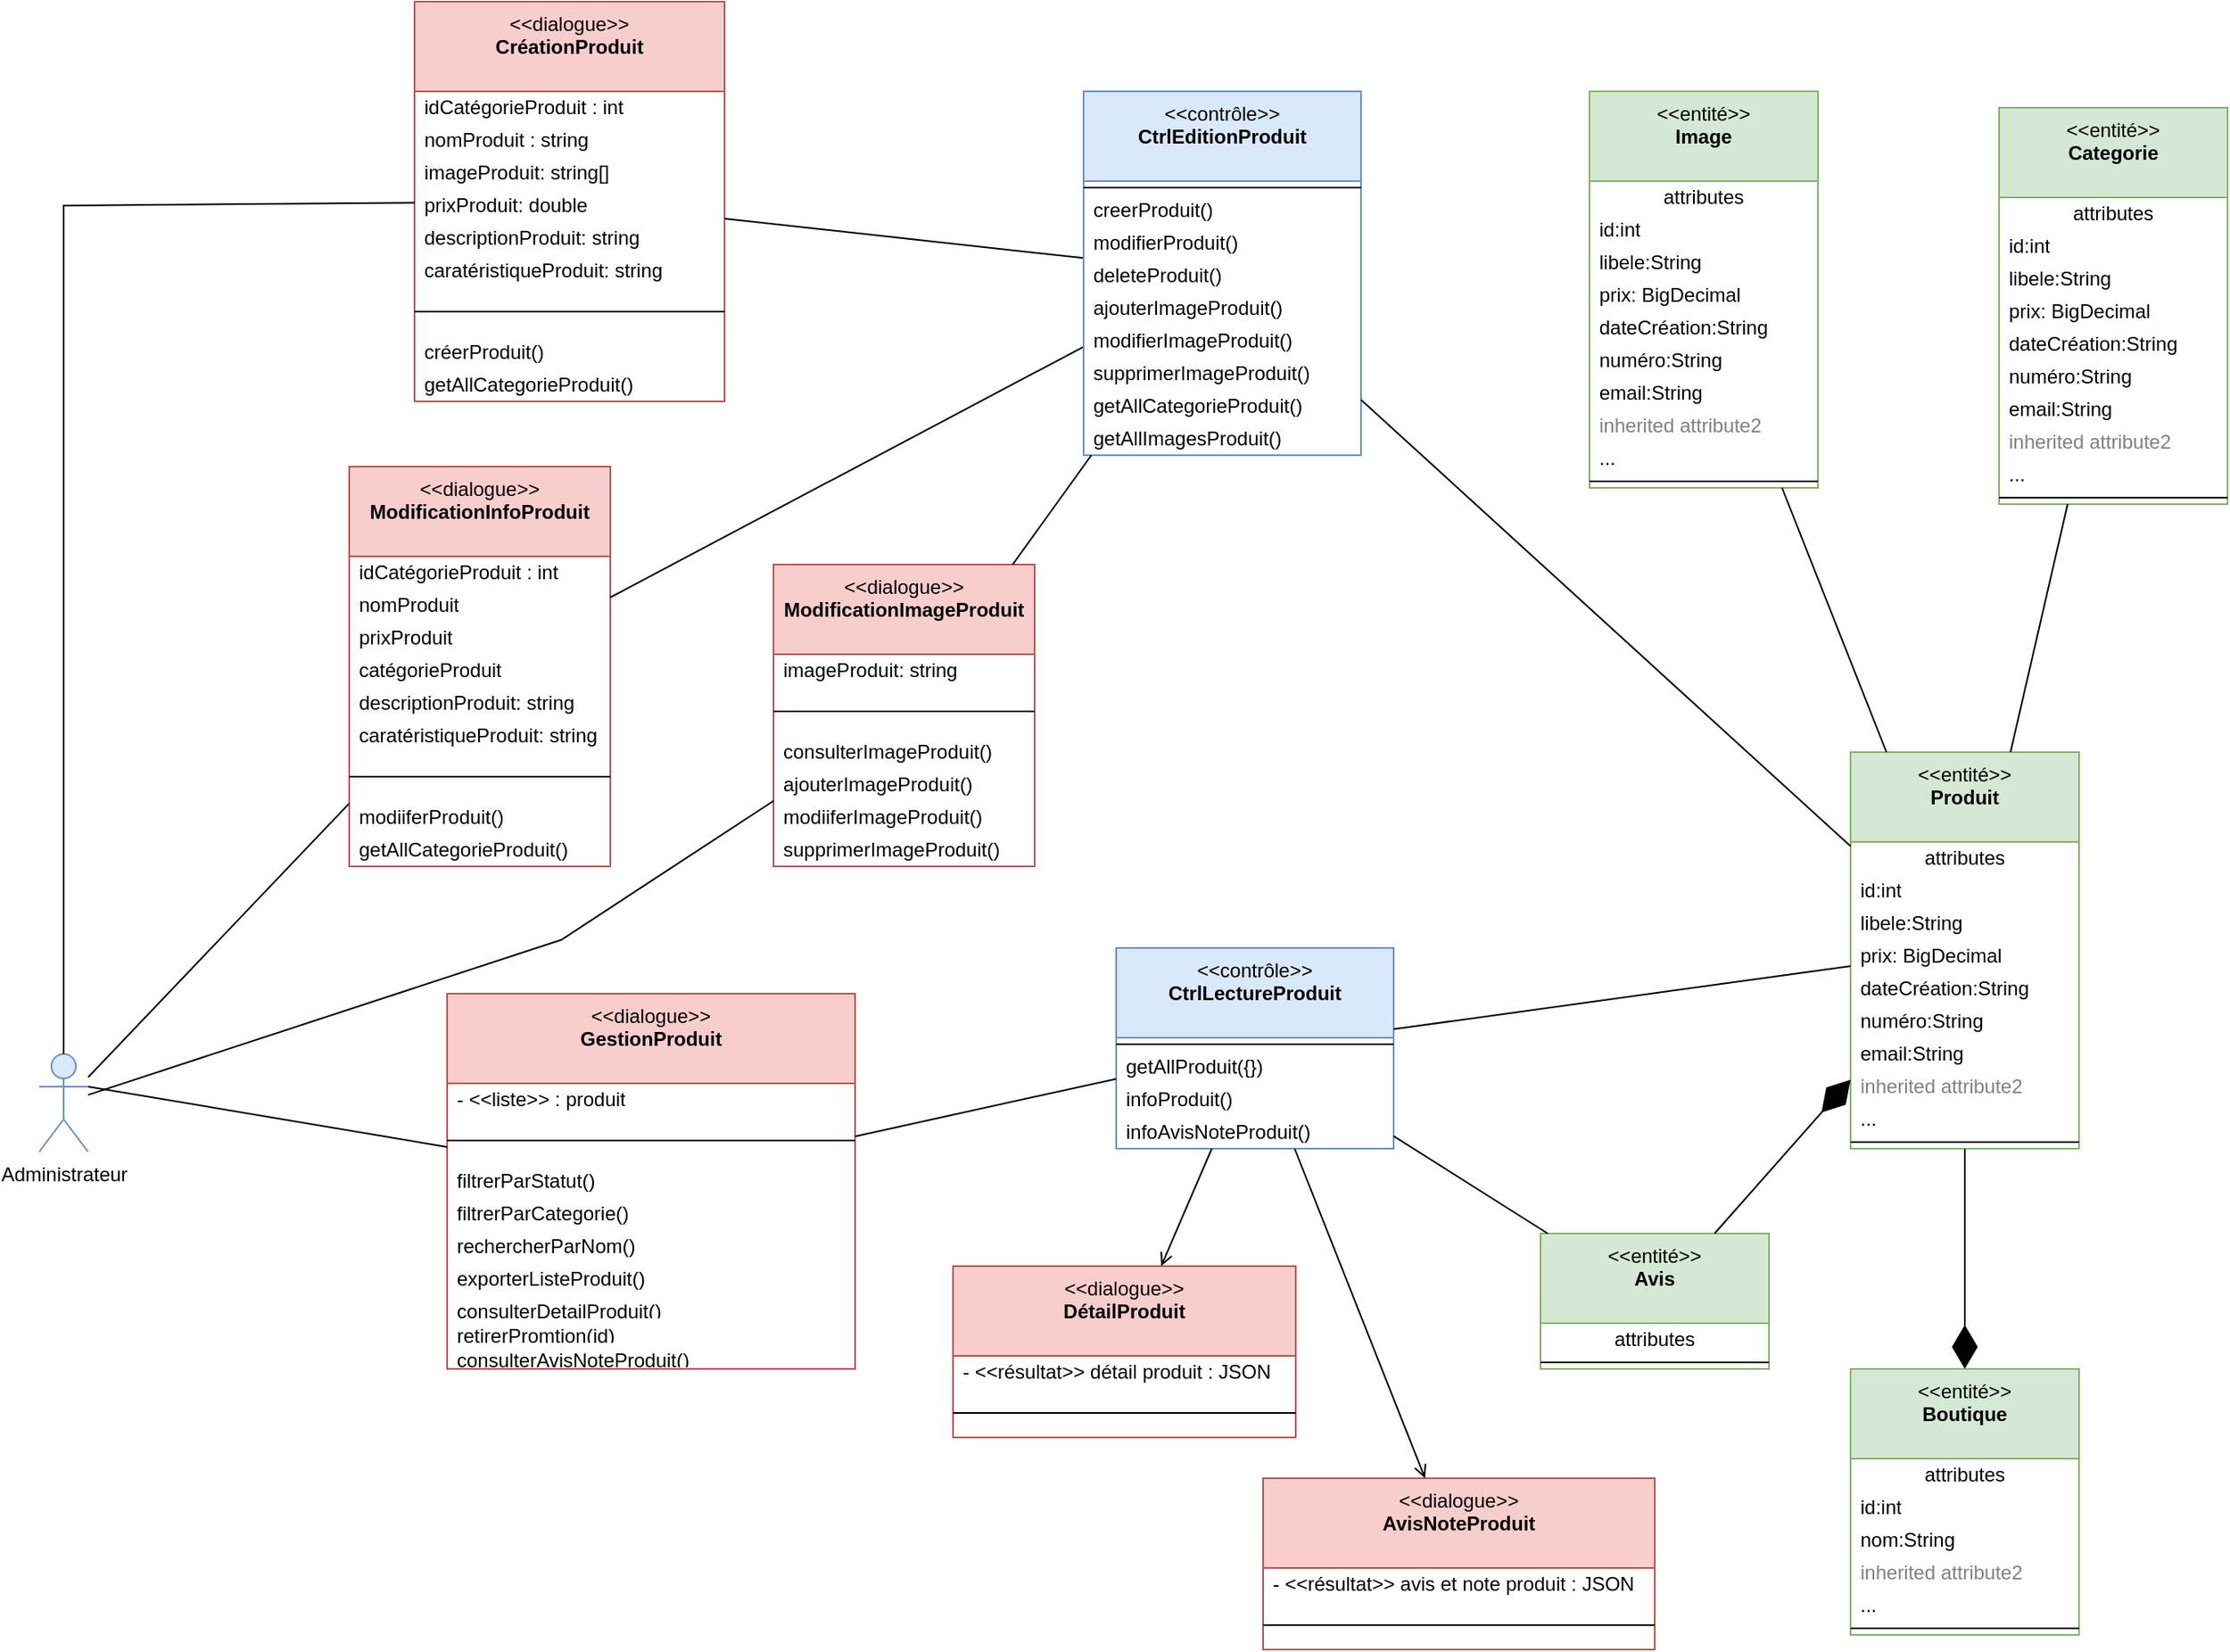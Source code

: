 <mxfile version="22.0.0" type="github" pages="3">
  <diagram id="_RFrPR6Wwnq-iBsIf-X0" name="CRUD et Avis produit">
    <mxGraphModel dx="1912" dy="1860" grid="1" gridSize="10" guides="1" tooltips="1" connect="1" arrows="1" fold="1" page="1" pageScale="1" pageWidth="827" pageHeight="1169" math="0" shadow="0">
      <root>
        <mxCell id="0" />
        <mxCell id="1" parent="0" />
        <mxCell id="8QXkPue7IRwXJ9cWX3-a-1" value="Administrateur" style="shape=umlActor;verticalLabelPosition=bottom;verticalAlign=top;html=1;fillColor=#dae8fc;strokeColor=#6c8ebf;" parent="1" vertex="1">
          <mxGeometry x="-30" y="420" width="30" height="60" as="geometry" />
        </mxCell>
        <mxCell id="2W-qB-KT5-s8tJmx906o-1" value="&amp;lt;&amp;lt;dialogue&amp;gt;&amp;gt;&lt;br&gt;&lt;b&gt;GestionProduit&lt;br&gt;&lt;/b&gt;" style="swimlane;fontStyle=0;align=center;verticalAlign=top;childLayout=stackLayout;horizontal=1;startSize=55;horizontalStack=0;resizeParent=1;resizeParentMax=0;resizeLast=0;collapsible=0;marginBottom=0;html=1;whiteSpace=wrap;fillColor=#f8cecc;strokeColor=#b85450;" parent="1" vertex="1">
          <mxGeometry x="220" y="383" width="250" height="230" as="geometry" />
        </mxCell>
        <mxCell id="yXHe_DN4j_4PDBOjnV3c-24" value="- &amp;lt;&amp;lt;liste&amp;gt;&amp;gt; : produit" style="text;html=1;strokeColor=none;fillColor=none;align=left;verticalAlign=middle;spacingLeft=4;spacingRight=4;overflow=hidden;rotatable=0;points=[[0,0.5],[1,0.5]];portConstraint=eastwest;whiteSpace=wrap;" parent="2W-qB-KT5-s8tJmx906o-1" vertex="1">
          <mxGeometry y="55" width="250" height="20" as="geometry" />
        </mxCell>
        <mxCell id="2W-qB-KT5-s8tJmx906o-2" value="" style="line;strokeWidth=1;fillColor=none;align=left;verticalAlign=middle;spacingTop=-1;spacingLeft=3;spacingRight=3;rotatable=0;labelPosition=right;points=[];portConstraint=eastwest;" parent="2W-qB-KT5-s8tJmx906o-1" vertex="1">
          <mxGeometry y="75" width="250" height="30" as="geometry" />
        </mxCell>
        <mxCell id="2W-qB-KT5-s8tJmx906o-7" value="filtrerParStatut()" style="text;html=1;strokeColor=none;fillColor=none;align=left;verticalAlign=middle;spacingLeft=4;spacingRight=4;overflow=hidden;rotatable=0;points=[[0,0.5],[1,0.5]];portConstraint=eastwest;whiteSpace=wrap;" parent="2W-qB-KT5-s8tJmx906o-1" vertex="1">
          <mxGeometry y="105" width="250" height="20" as="geometry" />
        </mxCell>
        <mxCell id="UbD1saRJyoWDe_LrXhfJ-3" value="filtrerParCategorie()" style="text;html=1;strokeColor=none;fillColor=none;align=left;verticalAlign=middle;spacingLeft=4;spacingRight=4;overflow=hidden;rotatable=0;points=[[0,0.5],[1,0.5]];portConstraint=eastwest;whiteSpace=wrap;" vertex="1" parent="2W-qB-KT5-s8tJmx906o-1">
          <mxGeometry y="125" width="250" height="20" as="geometry" />
        </mxCell>
        <mxCell id="UbD1saRJyoWDe_LrXhfJ-4" value="rechercherParNom()" style="text;html=1;strokeColor=none;fillColor=none;align=left;verticalAlign=middle;spacingLeft=4;spacingRight=4;overflow=hidden;rotatable=0;points=[[0,0.5],[1,0.5]];portConstraint=eastwest;whiteSpace=wrap;" vertex="1" parent="2W-qB-KT5-s8tJmx906o-1">
          <mxGeometry y="145" width="250" height="20" as="geometry" />
        </mxCell>
        <mxCell id="yXHe_DN4j_4PDBOjnV3c-23" value="&lt;span style=&quot;color: rgb(0, 0, 0); font-family: Helvetica; font-size: 12px; font-style: normal; font-variant-ligatures: normal; font-variant-caps: normal; font-weight: 400; letter-spacing: normal; orphans: 2; text-align: left; text-indent: 0px; text-transform: none; widows: 2; word-spacing: 0px; -webkit-text-stroke-width: 0px; background-color: rgb(251, 251, 251); text-decoration-thickness: initial; text-decoration-style: initial; text-decoration-color: initial; float: none; display: inline !important;&quot;&gt;exporterListeProduit()&lt;/span&gt;" style="text;html=1;strokeColor=none;fillColor=none;align=left;verticalAlign=middle;spacingLeft=4;spacingRight=4;overflow=hidden;rotatable=0;points=[[0,0.5],[1,0.5]];portConstraint=eastwest;whiteSpace=wrap;" parent="2W-qB-KT5-s8tJmx906o-1" vertex="1">
          <mxGeometry y="165" width="250" height="20" as="geometry" />
        </mxCell>
        <mxCell id="2wve0mF33zPBVR-oSegs-1" value="consulterDetailProduit()" style="text;html=1;strokeColor=none;fillColor=none;align=left;verticalAlign=middle;spacingLeft=4;spacingRight=4;overflow=hidden;rotatable=0;points=[[0,0.5],[1,0.5]];portConstraint=eastwest;whiteSpace=wrap;" vertex="1" parent="2W-qB-KT5-s8tJmx906o-1">
          <mxGeometry y="185" width="250" height="15" as="geometry" />
        </mxCell>
        <mxCell id="2wve0mF33zPBVR-oSegs-100" value="retirerPromtion(id)" style="text;html=1;strokeColor=none;fillColor=none;align=left;verticalAlign=middle;spacingLeft=4;spacingRight=4;overflow=hidden;rotatable=0;points=[[0,0.5],[1,0.5]];portConstraint=eastwest;whiteSpace=wrap;" vertex="1" parent="2W-qB-KT5-s8tJmx906o-1">
          <mxGeometry y="200" width="250" height="15" as="geometry" />
        </mxCell>
        <mxCell id="mnGaZ0kp9ub9tWGmV_tP-1" value="consulterAvisNoteProduit()" style="text;html=1;strokeColor=none;fillColor=none;align=left;verticalAlign=middle;spacingLeft=4;spacingRight=4;overflow=hidden;rotatable=0;points=[[0,0.5],[1,0.5]];portConstraint=eastwest;whiteSpace=wrap;" parent="2W-qB-KT5-s8tJmx906o-1" vertex="1">
          <mxGeometry y="215" width="250" height="15" as="geometry" />
        </mxCell>
        <mxCell id="yXHe_DN4j_4PDBOjnV3c-1" value="&amp;lt;&amp;lt;contrôle&amp;gt;&amp;gt;&lt;br&gt;&lt;b&gt;CtrlLectureProduit&lt;/b&gt;" style="swimlane;fontStyle=0;align=center;verticalAlign=top;childLayout=stackLayout;horizontal=1;startSize=55;horizontalStack=0;resizeParent=1;resizeParentMax=0;resizeLast=0;collapsible=0;marginBottom=0;html=1;whiteSpace=wrap;fillColor=#dae8fc;strokeColor=#6c8ebf;" parent="1" vertex="1">
          <mxGeometry x="630" y="355" width="170" height="123" as="geometry" />
        </mxCell>
        <mxCell id="yXHe_DN4j_4PDBOjnV3c-2" value="" style="line;strokeWidth=1;fillColor=none;align=left;verticalAlign=middle;spacingTop=-1;spacingLeft=3;spacingRight=3;rotatable=0;labelPosition=right;points=[];portConstraint=eastwest;" parent="yXHe_DN4j_4PDBOjnV3c-1" vertex="1">
          <mxGeometry y="55" width="170" height="8" as="geometry" />
        </mxCell>
        <mxCell id="yXHe_DN4j_4PDBOjnV3c-28" value="getAllProduit({})" style="text;html=1;strokeColor=none;fillColor=none;align=left;verticalAlign=middle;spacingLeft=4;spacingRight=4;overflow=hidden;rotatable=0;points=[[0,0.5],[1,0.5]];portConstraint=eastwest;whiteSpace=wrap;" parent="yXHe_DN4j_4PDBOjnV3c-1" vertex="1">
          <mxGeometry y="63" width="170" height="20" as="geometry" />
        </mxCell>
        <mxCell id="2wve0mF33zPBVR-oSegs-10" value="infoProduit()" style="text;html=1;strokeColor=none;fillColor=none;align=left;verticalAlign=middle;spacingLeft=4;spacingRight=4;overflow=hidden;rotatable=0;points=[[0,0.5],[1,0.5]];portConstraint=eastwest;whiteSpace=wrap;" vertex="1" parent="yXHe_DN4j_4PDBOjnV3c-1">
          <mxGeometry y="83" width="170" height="20" as="geometry" />
        </mxCell>
        <mxCell id="2wve0mF33zPBVR-oSegs-24" value="infoAvisNoteProduit()" style="text;html=1;strokeColor=none;fillColor=none;align=left;verticalAlign=middle;spacingLeft=4;spacingRight=4;overflow=hidden;rotatable=0;points=[[0,0.5],[1,0.5]];portConstraint=eastwest;whiteSpace=wrap;" vertex="1" parent="yXHe_DN4j_4PDBOjnV3c-1">
          <mxGeometry y="103" width="170" height="20" as="geometry" />
        </mxCell>
        <mxCell id="yXHe_DN4j_4PDBOjnV3c-9" value="&amp;lt;&amp;lt;dialogue&amp;gt;&amp;gt;&lt;br&gt;&lt;b&gt;CréationProduit&lt;br&gt;&lt;br&gt;&lt;/b&gt;" style="swimlane;fontStyle=0;align=center;verticalAlign=top;childLayout=stackLayout;horizontal=1;startSize=55;horizontalStack=0;resizeParent=1;resizeParentMax=0;resizeLast=0;collapsible=0;marginBottom=0;html=1;whiteSpace=wrap;fillColor=#f8cecc;strokeColor=#b85450;" parent="1" vertex="1">
          <mxGeometry x="200" y="-225" width="190" height="245" as="geometry" />
        </mxCell>
        <mxCell id="yXHe_DN4j_4PDBOjnV3c-17" value="idCatégorieProduit : int" style="text;html=1;strokeColor=none;fillColor=none;align=left;verticalAlign=middle;spacingLeft=4;spacingRight=4;overflow=hidden;rotatable=0;points=[[0,0.5],[1,0.5]];portConstraint=eastwest;whiteSpace=wrap;" parent="yXHe_DN4j_4PDBOjnV3c-9" vertex="1">
          <mxGeometry y="55" width="190" height="20" as="geometry" />
        </mxCell>
        <mxCell id="yXHe_DN4j_4PDBOjnV3c-18" value="nomProduit : string" style="text;html=1;strokeColor=none;fillColor=none;align=left;verticalAlign=middle;spacingLeft=4;spacingRight=4;overflow=hidden;rotatable=0;points=[[0,0.5],[1,0.5]];portConstraint=eastwest;whiteSpace=wrap;" parent="yXHe_DN4j_4PDBOjnV3c-9" vertex="1">
          <mxGeometry y="75" width="190" height="20" as="geometry" />
        </mxCell>
        <mxCell id="yXHe_DN4j_4PDBOjnV3c-19" value="imageProduit: string[]" style="text;html=1;strokeColor=none;fillColor=none;align=left;verticalAlign=middle;spacingLeft=4;spacingRight=4;overflow=hidden;rotatable=0;points=[[0,0.5],[1,0.5]];portConstraint=eastwest;whiteSpace=wrap;" parent="yXHe_DN4j_4PDBOjnV3c-9" vertex="1">
          <mxGeometry y="95" width="190" height="20" as="geometry" />
        </mxCell>
        <mxCell id="yXHe_DN4j_4PDBOjnV3c-20" value="prixProduit: double" style="text;html=1;strokeColor=none;fillColor=none;align=left;verticalAlign=middle;spacingLeft=4;spacingRight=4;overflow=hidden;rotatable=0;points=[[0,0.5],[1,0.5]];portConstraint=eastwest;whiteSpace=wrap;" parent="yXHe_DN4j_4PDBOjnV3c-9" vertex="1">
          <mxGeometry y="115" width="190" height="20" as="geometry" />
        </mxCell>
        <mxCell id="2wve0mF33zPBVR-oSegs-25" value="descriptionProduit: string" style="text;html=1;strokeColor=none;fillColor=none;align=left;verticalAlign=middle;spacingLeft=4;spacingRight=4;overflow=hidden;rotatable=0;points=[[0,0.5],[1,0.5]];portConstraint=eastwest;whiteSpace=wrap;" vertex="1" parent="yXHe_DN4j_4PDBOjnV3c-9">
          <mxGeometry y="135" width="190" height="20" as="geometry" />
        </mxCell>
        <mxCell id="2wve0mF33zPBVR-oSegs-26" value="caratéristiqueProduit: string" style="text;html=1;strokeColor=none;fillColor=none;align=left;verticalAlign=middle;spacingLeft=4;spacingRight=4;overflow=hidden;rotatable=0;points=[[0,0.5],[1,0.5]];portConstraint=eastwest;whiteSpace=wrap;" vertex="1" parent="yXHe_DN4j_4PDBOjnV3c-9">
          <mxGeometry y="155" width="190" height="20" as="geometry" />
        </mxCell>
        <mxCell id="yXHe_DN4j_4PDBOjnV3c-10" value="" style="line;strokeWidth=1;fillColor=none;align=left;verticalAlign=middle;spacingTop=-1;spacingLeft=3;spacingRight=3;rotatable=0;labelPosition=right;points=[];portConstraint=eastwest;" parent="yXHe_DN4j_4PDBOjnV3c-9" vertex="1">
          <mxGeometry y="175" width="190" height="30" as="geometry" />
        </mxCell>
        <mxCell id="yXHe_DN4j_4PDBOjnV3c-15" value="créerProduit()" style="text;html=1;strokeColor=none;fillColor=none;align=left;verticalAlign=middle;spacingLeft=4;spacingRight=4;overflow=hidden;rotatable=0;points=[[0,0.5],[1,0.5]];portConstraint=eastwest;whiteSpace=wrap;" parent="yXHe_DN4j_4PDBOjnV3c-9" vertex="1">
          <mxGeometry y="205" width="190" height="20" as="geometry" />
        </mxCell>
        <mxCell id="2wve0mF33zPBVR-oSegs-28" value="getAllCategorieProduit()" style="text;html=1;strokeColor=none;fillColor=none;align=left;verticalAlign=middle;spacingLeft=4;spacingRight=4;overflow=hidden;rotatable=0;points=[[0,0.5],[1,0.5]];portConstraint=eastwest;whiteSpace=wrap;" vertex="1" parent="yXHe_DN4j_4PDBOjnV3c-9">
          <mxGeometry y="225" width="190" height="20" as="geometry" />
        </mxCell>
        <mxCell id="yXHe_DN4j_4PDBOjnV3c-21" value="" style="endArrow=none;startArrow=none;endFill=0;startFill=0;endSize=8;html=1;verticalAlign=bottom;labelBackgroundColor=none;strokeWidth=1;rounded=0;" parent="1" source="2W-qB-KT5-s8tJmx906o-1" target="yXHe_DN4j_4PDBOjnV3c-1" edge="1">
          <mxGeometry width="160" relative="1" as="geometry">
            <mxPoint x="250" y="590" as="sourcePoint" />
            <mxPoint x="410" y="590" as="targetPoint" />
          </mxGeometry>
        </mxCell>
        <mxCell id="yXHe_DN4j_4PDBOjnV3c-29" value="" style="endArrow=none;startArrow=none;endFill=0;startFill=0;endSize=8;html=1;verticalAlign=bottom;labelBackgroundColor=none;strokeWidth=1;rounded=0;" parent="1" source="8QXkPue7IRwXJ9cWX3-a-1" target="yXHe_DN4j_4PDBOjnV3c-9" edge="1">
          <mxGeometry width="160" relative="1" as="geometry">
            <mxPoint x="190" y="510" as="sourcePoint" />
            <mxPoint x="350" y="510" as="targetPoint" />
            <Array as="points">
              <mxPoint x="-15" y="-100" />
            </Array>
          </mxGeometry>
        </mxCell>
        <mxCell id="yXHe_DN4j_4PDBOjnV3c-30" value="" style="endArrow=none;startArrow=none;endFill=0;startFill=0;endSize=8;html=1;verticalAlign=bottom;labelBackgroundColor=none;strokeWidth=1;rounded=0;" parent="1" source="yXHe_DN4j_4PDBOjnV3c-9" target="2wve0mF33zPBVR-oSegs-16" edge="1">
          <mxGeometry width="160" relative="1" as="geometry">
            <mxPoint x="190" y="510" as="sourcePoint" />
            <mxPoint x="350" y="510" as="targetPoint" />
          </mxGeometry>
        </mxCell>
        <mxCell id="yXHe_DN4j_4PDBOjnV3c-31" value="&amp;lt;&amp;lt;dialogue&amp;gt;&amp;gt;&lt;br&gt;&lt;b&gt;ModificationInfoProduit&lt;br&gt;&lt;/b&gt;" style="swimlane;fontStyle=0;align=center;verticalAlign=top;childLayout=stackLayout;horizontal=1;startSize=55;horizontalStack=0;resizeParent=1;resizeParentMax=0;resizeLast=0;collapsible=0;marginBottom=0;html=1;whiteSpace=wrap;fillColor=#f8cecc;strokeColor=#b85450;" parent="1" vertex="1">
          <mxGeometry x="160" y="60" width="160" height="245" as="geometry" />
        </mxCell>
        <mxCell id="2wve0mF33zPBVR-oSegs-31" value="idCatégorieProduit : int" style="text;html=1;strokeColor=none;fillColor=none;align=left;verticalAlign=middle;spacingLeft=4;spacingRight=4;overflow=hidden;rotatable=0;points=[[0,0.5],[1,0.5]];portConstraint=eastwest;whiteSpace=wrap;" vertex="1" parent="yXHe_DN4j_4PDBOjnV3c-31">
          <mxGeometry y="55" width="160" height="20" as="geometry" />
        </mxCell>
        <mxCell id="yXHe_DN4j_4PDBOjnV3c-32" value="nomProduit" style="text;html=1;strokeColor=none;fillColor=none;align=left;verticalAlign=middle;spacingLeft=4;spacingRight=4;overflow=hidden;rotatable=0;points=[[0,0.5],[1,0.5]];portConstraint=eastwest;whiteSpace=wrap;" parent="yXHe_DN4j_4PDBOjnV3c-31" vertex="1">
          <mxGeometry y="75" width="160" height="20" as="geometry" />
        </mxCell>
        <mxCell id="yXHe_DN4j_4PDBOjnV3c-33" value="prixProduit" style="text;html=1;strokeColor=none;fillColor=none;align=left;verticalAlign=middle;spacingLeft=4;spacingRight=4;overflow=hidden;rotatable=0;points=[[0,0.5],[1,0.5]];portConstraint=eastwest;whiteSpace=wrap;" parent="yXHe_DN4j_4PDBOjnV3c-31" vertex="1">
          <mxGeometry y="95" width="160" height="20" as="geometry" />
        </mxCell>
        <mxCell id="yXHe_DN4j_4PDBOjnV3c-34" value="catégorieProduit" style="text;html=1;strokeColor=none;fillColor=none;align=left;verticalAlign=middle;spacingLeft=4;spacingRight=4;overflow=hidden;rotatable=0;points=[[0,0.5],[1,0.5]];portConstraint=eastwest;whiteSpace=wrap;" parent="yXHe_DN4j_4PDBOjnV3c-31" vertex="1">
          <mxGeometry y="115" width="160" height="20" as="geometry" />
        </mxCell>
        <mxCell id="2wve0mF33zPBVR-oSegs-29" value="descriptionProduit: string" style="text;html=1;strokeColor=none;fillColor=none;align=left;verticalAlign=middle;spacingLeft=4;spacingRight=4;overflow=hidden;rotatable=0;points=[[0,0.5],[1,0.5]];portConstraint=eastwest;whiteSpace=wrap;" vertex="1" parent="yXHe_DN4j_4PDBOjnV3c-31">
          <mxGeometry y="135" width="160" height="20" as="geometry" />
        </mxCell>
        <mxCell id="2wve0mF33zPBVR-oSegs-30" value="caratéristiqueProduit: string" style="text;html=1;strokeColor=none;fillColor=none;align=left;verticalAlign=middle;spacingLeft=4;spacingRight=4;overflow=hidden;rotatable=0;points=[[0,0.5],[1,0.5]];portConstraint=eastwest;whiteSpace=wrap;" vertex="1" parent="yXHe_DN4j_4PDBOjnV3c-31">
          <mxGeometry y="155" width="160" height="20" as="geometry" />
        </mxCell>
        <mxCell id="yXHe_DN4j_4PDBOjnV3c-36" value="" style="line;strokeWidth=1;fillColor=none;align=left;verticalAlign=middle;spacingTop=-1;spacingLeft=3;spacingRight=3;rotatable=0;labelPosition=right;points=[];portConstraint=eastwest;" parent="yXHe_DN4j_4PDBOjnV3c-31" vertex="1">
          <mxGeometry y="175" width="160" height="30" as="geometry" />
        </mxCell>
        <mxCell id="yXHe_DN4j_4PDBOjnV3c-37" value="modiiferProduit()" style="text;html=1;strokeColor=none;fillColor=none;align=left;verticalAlign=middle;spacingLeft=4;spacingRight=4;overflow=hidden;rotatable=0;points=[[0,0.5],[1,0.5]];portConstraint=eastwest;whiteSpace=wrap;" parent="yXHe_DN4j_4PDBOjnV3c-31" vertex="1">
          <mxGeometry y="205" width="160" height="20" as="geometry" />
        </mxCell>
        <mxCell id="2wve0mF33zPBVR-oSegs-32" value="getAllCategorieProduit()" style="text;html=1;strokeColor=none;fillColor=none;align=left;verticalAlign=middle;spacingLeft=4;spacingRight=4;overflow=hidden;rotatable=0;points=[[0,0.5],[1,0.5]];portConstraint=eastwest;whiteSpace=wrap;" vertex="1" parent="yXHe_DN4j_4PDBOjnV3c-31">
          <mxGeometry y="225" width="160" height="20" as="geometry" />
        </mxCell>
        <mxCell id="yXHe_DN4j_4PDBOjnV3c-38" value="" style="endArrow=none;startArrow=none;endFill=0;startFill=0;endSize=8;html=1;verticalAlign=bottom;labelBackgroundColor=none;strokeWidth=1;rounded=0;" parent="1" source="yXHe_DN4j_4PDBOjnV3c-31" target="2wve0mF33zPBVR-oSegs-16" edge="1">
          <mxGeometry width="160" relative="1" as="geometry">
            <mxPoint x="270" y="260" as="sourcePoint" />
            <mxPoint x="430" y="260" as="targetPoint" />
          </mxGeometry>
        </mxCell>
        <mxCell id="yXHe_DN4j_4PDBOjnV3c-41" value="" style="endArrow=none;startArrow=none;endFill=0;startFill=0;endSize=8;html=1;verticalAlign=bottom;labelBackgroundColor=none;strokeWidth=1;rounded=0;exitX=1;exitY=0.333;exitDx=0;exitDy=0;exitPerimeter=0;" parent="1" source="8QXkPue7IRwXJ9cWX3-a-1" target="2W-qB-KT5-s8tJmx906o-1" edge="1">
          <mxGeometry width="160" relative="1" as="geometry">
            <mxPoint x="340" y="400" as="sourcePoint" />
            <mxPoint x="500" y="400" as="targetPoint" />
          </mxGeometry>
        </mxCell>
        <mxCell id="KVqFvGNzEnN0h67Up-Xf-1" value="&amp;lt;&amp;lt;entité&amp;gt;&amp;gt;&lt;br&gt;&lt;b&gt;Produit&lt;/b&gt;" style="swimlane;fontStyle=0;align=center;verticalAlign=top;childLayout=stackLayout;horizontal=1;startSize=55;horizontalStack=0;resizeParent=1;resizeParentMax=0;resizeLast=0;collapsible=0;marginBottom=0;html=1;whiteSpace=wrap;fillColor=#d5e8d4;strokeColor=#82b366;" parent="1" vertex="1">
          <mxGeometry x="1080" y="235" width="140" height="243" as="geometry" />
        </mxCell>
        <mxCell id="KVqFvGNzEnN0h67Up-Xf-2" value="attributes" style="text;html=1;strokeColor=none;fillColor=none;align=center;verticalAlign=middle;spacingLeft=4;spacingRight=4;overflow=hidden;rotatable=0;points=[[0,0.5],[1,0.5]];portConstraint=eastwest;whiteSpace=wrap;" parent="KVqFvGNzEnN0h67Up-Xf-1" vertex="1">
          <mxGeometry y="55" width="140" height="20" as="geometry" />
        </mxCell>
        <mxCell id="KVqFvGNzEnN0h67Up-Xf-3" value="id:int" style="text;html=1;strokeColor=none;fillColor=none;align=left;verticalAlign=middle;spacingLeft=4;spacingRight=4;overflow=hidden;rotatable=0;points=[[0,0.5],[1,0.5]];portConstraint=eastwest;whiteSpace=wrap;" parent="KVqFvGNzEnN0h67Up-Xf-1" vertex="1">
          <mxGeometry y="75" width="140" height="20" as="geometry" />
        </mxCell>
        <mxCell id="KVqFvGNzEnN0h67Up-Xf-4" value="libele:String" style="text;html=1;strokeColor=none;fillColor=none;align=left;verticalAlign=middle;spacingLeft=4;spacingRight=4;overflow=hidden;rotatable=0;points=[[0,0.5],[1,0.5]];portConstraint=eastwest;whiteSpace=wrap;" parent="KVqFvGNzEnN0h67Up-Xf-1" vertex="1">
          <mxGeometry y="95" width="140" height="20" as="geometry" />
        </mxCell>
        <mxCell id="KVqFvGNzEnN0h67Up-Xf-5" value="prix: BigDecimal" style="text;html=1;strokeColor=none;fillColor=none;align=left;verticalAlign=middle;spacingLeft=4;spacingRight=4;overflow=hidden;rotatable=0;points=[[0,0.5],[1,0.5]];portConstraint=eastwest;whiteSpace=wrap;" parent="KVqFvGNzEnN0h67Up-Xf-1" vertex="1">
          <mxGeometry y="115" width="140" height="20" as="geometry" />
        </mxCell>
        <mxCell id="KVqFvGNzEnN0h67Up-Xf-6" value="dateCréation:String" style="text;html=1;strokeColor=none;fillColor=none;align=left;verticalAlign=middle;spacingLeft=4;spacingRight=4;overflow=hidden;rotatable=0;points=[[0,0.5],[1,0.5]];portConstraint=eastwest;whiteSpace=wrap;" parent="KVqFvGNzEnN0h67Up-Xf-1" vertex="1">
          <mxGeometry y="135" width="140" height="20" as="geometry" />
        </mxCell>
        <mxCell id="KVqFvGNzEnN0h67Up-Xf-7" value="numéro:String" style="text;html=1;strokeColor=none;fillColor=none;align=left;verticalAlign=middle;spacingLeft=4;spacingRight=4;overflow=hidden;rotatable=0;points=[[0,0.5],[1,0.5]];portConstraint=eastwest;whiteSpace=wrap;" parent="KVqFvGNzEnN0h67Up-Xf-1" vertex="1">
          <mxGeometry y="155" width="140" height="20" as="geometry" />
        </mxCell>
        <mxCell id="KVqFvGNzEnN0h67Up-Xf-8" value="email:String" style="text;html=1;strokeColor=none;fillColor=none;align=left;verticalAlign=middle;spacingLeft=4;spacingRight=4;overflow=hidden;rotatable=0;points=[[0,0.5],[1,0.5]];portConstraint=eastwest;whiteSpace=wrap;" parent="KVqFvGNzEnN0h67Up-Xf-1" vertex="1">
          <mxGeometry y="175" width="140" height="20" as="geometry" />
        </mxCell>
        <mxCell id="KVqFvGNzEnN0h67Up-Xf-9" value="inherited attribute2" style="text;html=1;strokeColor=none;fillColor=none;align=left;verticalAlign=middle;spacingLeft=4;spacingRight=4;overflow=hidden;rotatable=0;points=[[0,0.5],[1,0.5]];portConstraint=eastwest;fontColor=#808080;whiteSpace=wrap;" parent="KVqFvGNzEnN0h67Up-Xf-1" vertex="1">
          <mxGeometry y="195" width="140" height="20" as="geometry" />
        </mxCell>
        <mxCell id="KVqFvGNzEnN0h67Up-Xf-10" value="..." style="text;html=1;strokeColor=none;fillColor=none;align=left;verticalAlign=middle;spacingLeft=4;spacingRight=4;overflow=hidden;rotatable=0;points=[[0,0.5],[1,0.5]];portConstraint=eastwest;whiteSpace=wrap;" parent="KVqFvGNzEnN0h67Up-Xf-1" vertex="1">
          <mxGeometry y="215" width="140" height="20" as="geometry" />
        </mxCell>
        <mxCell id="KVqFvGNzEnN0h67Up-Xf-11" value="" style="line;strokeWidth=1;fillColor=none;align=left;verticalAlign=middle;spacingTop=-1;spacingLeft=3;spacingRight=3;rotatable=0;labelPosition=right;points=[];portConstraint=eastwest;" parent="KVqFvGNzEnN0h67Up-Xf-1" vertex="1">
          <mxGeometry y="235" width="140" height="8" as="geometry" />
        </mxCell>
        <mxCell id="KVqFvGNzEnN0h67Up-Xf-12" value="" style="endArrow=none;startArrow=none;endFill=0;startFill=0;endSize=8;html=1;verticalAlign=bottom;labelBackgroundColor=none;strokeWidth=1;rounded=0;" parent="1" source="yXHe_DN4j_4PDBOjnV3c-1" target="KVqFvGNzEnN0h67Up-Xf-1" edge="1">
          <mxGeometry width="160" relative="1" as="geometry">
            <mxPoint x="490" y="630" as="sourcePoint" />
            <mxPoint x="650" y="630" as="targetPoint" />
          </mxGeometry>
        </mxCell>
        <mxCell id="rXbu6YSHhI7QQ1p3gyD6-1" value="&amp;lt;&amp;lt;entité&amp;gt;&amp;gt;&lt;br&gt;&lt;b&gt;Boutique&lt;/b&gt;" style="swimlane;fontStyle=0;align=center;verticalAlign=top;childLayout=stackLayout;horizontal=1;startSize=55;horizontalStack=0;resizeParent=1;resizeParentMax=0;resizeLast=0;collapsible=0;marginBottom=0;html=1;whiteSpace=wrap;fillColor=#d5e8d4;strokeColor=#82b366;" parent="1" vertex="1">
          <mxGeometry x="1080" y="613" width="140" height="163" as="geometry" />
        </mxCell>
        <mxCell id="rXbu6YSHhI7QQ1p3gyD6-2" value="attributes" style="text;html=1;strokeColor=none;fillColor=none;align=center;verticalAlign=middle;spacingLeft=4;spacingRight=4;overflow=hidden;rotatable=0;points=[[0,0.5],[1,0.5]];portConstraint=eastwest;whiteSpace=wrap;" parent="rXbu6YSHhI7QQ1p3gyD6-1" vertex="1">
          <mxGeometry y="55" width="140" height="20" as="geometry" />
        </mxCell>
        <mxCell id="rXbu6YSHhI7QQ1p3gyD6-3" value="id:int" style="text;html=1;strokeColor=none;fillColor=none;align=left;verticalAlign=middle;spacingLeft=4;spacingRight=4;overflow=hidden;rotatable=0;points=[[0,0.5],[1,0.5]];portConstraint=eastwest;whiteSpace=wrap;" parent="rXbu6YSHhI7QQ1p3gyD6-1" vertex="1">
          <mxGeometry y="75" width="140" height="20" as="geometry" />
        </mxCell>
        <mxCell id="rXbu6YSHhI7QQ1p3gyD6-4" value="nom:String" style="text;html=1;strokeColor=none;fillColor=none;align=left;verticalAlign=middle;spacingLeft=4;spacingRight=4;overflow=hidden;rotatable=0;points=[[0,0.5],[1,0.5]];portConstraint=eastwest;whiteSpace=wrap;" parent="rXbu6YSHhI7QQ1p3gyD6-1" vertex="1">
          <mxGeometry y="95" width="140" height="20" as="geometry" />
        </mxCell>
        <mxCell id="rXbu6YSHhI7QQ1p3gyD6-5" value="inherited attribute2" style="text;html=1;strokeColor=none;fillColor=none;align=left;verticalAlign=middle;spacingLeft=4;spacingRight=4;overflow=hidden;rotatable=0;points=[[0,0.5],[1,0.5]];portConstraint=eastwest;fontColor=#808080;whiteSpace=wrap;" parent="rXbu6YSHhI7QQ1p3gyD6-1" vertex="1">
          <mxGeometry y="115" width="140" height="20" as="geometry" />
        </mxCell>
        <mxCell id="rXbu6YSHhI7QQ1p3gyD6-6" value="..." style="text;html=1;strokeColor=none;fillColor=none;align=left;verticalAlign=middle;spacingLeft=4;spacingRight=4;overflow=hidden;rotatable=0;points=[[0,0.5],[1,0.5]];portConstraint=eastwest;whiteSpace=wrap;" parent="rXbu6YSHhI7QQ1p3gyD6-1" vertex="1">
          <mxGeometry y="135" width="140" height="20" as="geometry" />
        </mxCell>
        <mxCell id="rXbu6YSHhI7QQ1p3gyD6-7" value="" style="line;strokeWidth=1;fillColor=none;align=left;verticalAlign=middle;spacingTop=-1;spacingLeft=3;spacingRight=3;rotatable=0;labelPosition=right;points=[];portConstraint=eastwest;" parent="rXbu6YSHhI7QQ1p3gyD6-1" vertex="1">
          <mxGeometry y="155" width="140" height="8" as="geometry" />
        </mxCell>
        <mxCell id="IdP5kL38VhQEFYQc6HDa-1" value="" style="endArrow=diamondThin;endFill=1;endSize=24;html=1;rounded=0;" parent="1" source="KVqFvGNzEnN0h67Up-Xf-1" target="rXbu6YSHhI7QQ1p3gyD6-1" edge="1">
          <mxGeometry width="160" relative="1" as="geometry">
            <mxPoint x="1240" y="982" as="sourcePoint" />
            <mxPoint x="1380" y="982" as="targetPoint" />
          </mxGeometry>
        </mxCell>
        <mxCell id="f-U-zKG2j2T06ruMlaPm-1" value="&amp;lt;&amp;lt;entité&amp;gt;&amp;gt;&lt;br&gt;&lt;b&gt;Avis&lt;/b&gt;" style="swimlane;fontStyle=0;align=center;verticalAlign=top;childLayout=stackLayout;horizontal=1;startSize=55;horizontalStack=0;resizeParent=1;resizeParentMax=0;resizeLast=0;collapsible=0;marginBottom=0;html=1;whiteSpace=wrap;fillColor=#d5e8d4;strokeColor=#82b366;" parent="1" vertex="1">
          <mxGeometry x="890" y="530" width="140" height="83" as="geometry" />
        </mxCell>
        <mxCell id="f-U-zKG2j2T06ruMlaPm-2" value="attributes" style="text;html=1;strokeColor=none;fillColor=none;align=center;verticalAlign=middle;spacingLeft=4;spacingRight=4;overflow=hidden;rotatable=0;points=[[0,0.5],[1,0.5]];portConstraint=eastwest;whiteSpace=wrap;" parent="f-U-zKG2j2T06ruMlaPm-1" vertex="1">
          <mxGeometry y="55" width="140" height="20" as="geometry" />
        </mxCell>
        <mxCell id="f-U-zKG2j2T06ruMlaPm-3" value="" style="line;strokeWidth=1;fillColor=none;align=left;verticalAlign=middle;spacingTop=-1;spacingLeft=3;spacingRight=3;rotatable=0;labelPosition=right;points=[];portConstraint=eastwest;" parent="f-U-zKG2j2T06ruMlaPm-1" vertex="1">
          <mxGeometry y="75" width="140" height="8" as="geometry" />
        </mxCell>
        <mxCell id="f-U-zKG2j2T06ruMlaPm-4" value="" style="endArrow=none;startArrow=none;endFill=0;startFill=0;endSize=8;html=1;verticalAlign=bottom;labelBackgroundColor=none;strokeWidth=1;rounded=0;" parent="1" source="yXHe_DN4j_4PDBOjnV3c-1" target="f-U-zKG2j2T06ruMlaPm-1" edge="1">
          <mxGeometry width="160" relative="1" as="geometry">
            <mxPoint x="670" y="470" as="sourcePoint" />
            <mxPoint x="830" y="470" as="targetPoint" />
          </mxGeometry>
        </mxCell>
        <mxCell id="f-U-zKG2j2T06ruMlaPm-5" value="" style="endArrow=diamondThin;endFill=1;endSize=24;html=1;rounded=0;" parent="1" source="f-U-zKG2j2T06ruMlaPm-1" target="KVqFvGNzEnN0h67Up-Xf-1" edge="1">
          <mxGeometry width="160" relative="1" as="geometry">
            <mxPoint x="1070" y="170" as="sourcePoint" />
            <mxPoint x="1070" y="299" as="targetPoint" />
          </mxGeometry>
        </mxCell>
        <mxCell id="2wve0mF33zPBVR-oSegs-2" value="&amp;lt;&amp;lt;dialogue&amp;gt;&amp;gt;&lt;br&gt;&lt;b&gt;DétailProduit&lt;br&gt;&lt;br&gt;&lt;/b&gt;" style="swimlane;fontStyle=0;align=center;verticalAlign=top;childLayout=stackLayout;horizontal=1;startSize=55;horizontalStack=0;resizeParent=1;resizeParentMax=0;resizeLast=0;collapsible=0;marginBottom=0;html=1;whiteSpace=wrap;fillColor=#f8cecc;strokeColor=#b85450;" vertex="1" parent="1">
          <mxGeometry x="530" y="550" width="210" height="105" as="geometry" />
        </mxCell>
        <mxCell id="2wve0mF33zPBVR-oSegs-3" value="- &amp;lt;&amp;lt;résultat&amp;gt;&amp;gt; détail produit : JSON" style="text;html=1;strokeColor=none;fillColor=none;align=left;verticalAlign=middle;spacingLeft=4;spacingRight=4;overflow=hidden;rotatable=0;points=[[0,0.5],[1,0.5]];portConstraint=eastwest;whiteSpace=wrap;" vertex="1" parent="2wve0mF33zPBVR-oSegs-2">
          <mxGeometry y="55" width="210" height="20" as="geometry" />
        </mxCell>
        <mxCell id="2wve0mF33zPBVR-oSegs-7" value="" style="line;strokeWidth=1;fillColor=none;align=left;verticalAlign=middle;spacingTop=-1;spacingLeft=3;spacingRight=3;rotatable=0;labelPosition=right;points=[];portConstraint=eastwest;" vertex="1" parent="2wve0mF33zPBVR-oSegs-2">
          <mxGeometry y="75" width="210" height="30" as="geometry" />
        </mxCell>
        <mxCell id="2wve0mF33zPBVR-oSegs-9" value="" style="html=1;verticalAlign=bottom;labelBackgroundColor=none;endArrow=open;endFill=0;rounded=0;" edge="1" parent="1" source="yXHe_DN4j_4PDBOjnV3c-1" target="2wve0mF33zPBVR-oSegs-2">
          <mxGeometry width="160" relative="1" as="geometry">
            <mxPoint x="240" y="600" as="sourcePoint" />
            <mxPoint x="400" y="600" as="targetPoint" />
          </mxGeometry>
        </mxCell>
        <mxCell id="2wve0mF33zPBVR-oSegs-11" value="&amp;lt;&amp;lt;dialogue&amp;gt;&amp;gt;&lt;br&gt;&lt;b&gt;AvisNoteProduit&lt;br&gt;&lt;br&gt;&lt;/b&gt;" style="swimlane;fontStyle=0;align=center;verticalAlign=top;childLayout=stackLayout;horizontal=1;startSize=55;horizontalStack=0;resizeParent=1;resizeParentMax=0;resizeLast=0;collapsible=0;marginBottom=0;html=1;whiteSpace=wrap;fillColor=#f8cecc;strokeColor=#b85450;" vertex="1" parent="1">
          <mxGeometry x="720" y="680" width="240" height="105" as="geometry" />
        </mxCell>
        <mxCell id="2wve0mF33zPBVR-oSegs-12" value="- &amp;lt;&amp;lt;résultat&amp;gt;&amp;gt; avis et note produit : JSON" style="text;html=1;strokeColor=none;fillColor=none;align=left;verticalAlign=middle;spacingLeft=4;spacingRight=4;overflow=hidden;rotatable=0;points=[[0,0.5],[1,0.5]];portConstraint=eastwest;whiteSpace=wrap;" vertex="1" parent="2wve0mF33zPBVR-oSegs-11">
          <mxGeometry y="55" width="240" height="20" as="geometry" />
        </mxCell>
        <mxCell id="2wve0mF33zPBVR-oSegs-13" value="" style="line;strokeWidth=1;fillColor=none;align=left;verticalAlign=middle;spacingTop=-1;spacingLeft=3;spacingRight=3;rotatable=0;labelPosition=right;points=[];portConstraint=eastwest;" vertex="1" parent="2wve0mF33zPBVR-oSegs-11">
          <mxGeometry y="75" width="240" height="30" as="geometry" />
        </mxCell>
        <mxCell id="2wve0mF33zPBVR-oSegs-14" value="" style="html=1;verticalAlign=bottom;labelBackgroundColor=none;endArrow=open;endFill=0;rounded=0;" edge="1" parent="1" source="yXHe_DN4j_4PDBOjnV3c-1" target="2wve0mF33zPBVR-oSegs-11">
          <mxGeometry width="160" relative="1" as="geometry">
            <mxPoint x="630" y="502" as="sourcePoint" />
            <mxPoint x="353" y="702" as="targetPoint" />
          </mxGeometry>
        </mxCell>
        <mxCell id="2wve0mF33zPBVR-oSegs-15" value="" style="endArrow=none;startArrow=none;endFill=0;startFill=0;endSize=8;html=1;verticalAlign=bottom;labelBackgroundColor=none;strokeWidth=1;rounded=0;" edge="1" parent="1" source="8QXkPue7IRwXJ9cWX3-a-1" target="yXHe_DN4j_4PDBOjnV3c-31">
          <mxGeometry width="160" relative="1" as="geometry">
            <mxPoint x="20" y="300" as="sourcePoint" />
            <mxPoint x="185" y="310" as="targetPoint" />
          </mxGeometry>
        </mxCell>
        <mxCell id="2wve0mF33zPBVR-oSegs-16" value="&amp;lt;&amp;lt;contrôle&amp;gt;&amp;gt;&lt;br&gt;&lt;b&gt;CtrlEditionProduit&lt;/b&gt;" style="swimlane;fontStyle=0;align=center;verticalAlign=top;childLayout=stackLayout;horizontal=1;startSize=55;horizontalStack=0;resizeParent=1;resizeParentMax=0;resizeLast=0;collapsible=0;marginBottom=0;html=1;whiteSpace=wrap;fillColor=#dae8fc;strokeColor=#6c8ebf;" vertex="1" parent="1">
          <mxGeometry x="610" y="-170" width="170" height="223" as="geometry" />
        </mxCell>
        <mxCell id="2wve0mF33zPBVR-oSegs-17" value="" style="line;strokeWidth=1;fillColor=none;align=left;verticalAlign=middle;spacingTop=-1;spacingLeft=3;spacingRight=3;rotatable=0;labelPosition=right;points=[];portConstraint=eastwest;" vertex="1" parent="2wve0mF33zPBVR-oSegs-16">
          <mxGeometry y="55" width="170" height="8" as="geometry" />
        </mxCell>
        <mxCell id="2wve0mF33zPBVR-oSegs-19" value="creerProduit()" style="text;html=1;strokeColor=none;fillColor=none;align=left;verticalAlign=middle;spacingLeft=4;spacingRight=4;overflow=hidden;rotatable=0;points=[[0,0.5],[1,0.5]];portConstraint=eastwest;whiteSpace=wrap;" vertex="1" parent="2wve0mF33zPBVR-oSegs-16">
          <mxGeometry y="63" width="170" height="20" as="geometry" />
        </mxCell>
        <mxCell id="2wve0mF33zPBVR-oSegs-20" value="modifierProduit()" style="text;html=1;strokeColor=none;fillColor=none;align=left;verticalAlign=middle;spacingLeft=4;spacingRight=4;overflow=hidden;rotatable=0;points=[[0,0.5],[1,0.5]];portConstraint=eastwest;whiteSpace=wrap;" vertex="1" parent="2wve0mF33zPBVR-oSegs-16">
          <mxGeometry y="83" width="170" height="20" as="geometry" />
        </mxCell>
        <mxCell id="2wve0mF33zPBVR-oSegs-21" value="deleteProduit()" style="text;html=1;strokeColor=none;fillColor=none;align=left;verticalAlign=middle;spacingLeft=4;spacingRight=4;overflow=hidden;rotatable=0;points=[[0,0.5],[1,0.5]];portConstraint=eastwest;whiteSpace=wrap;" vertex="1" parent="2wve0mF33zPBVR-oSegs-16">
          <mxGeometry y="103" width="170" height="20" as="geometry" />
        </mxCell>
        <mxCell id="2wve0mF33zPBVR-oSegs-52" value="ajouterImageProduit()" style="text;html=1;strokeColor=none;fillColor=none;align=left;verticalAlign=middle;spacingLeft=4;spacingRight=4;overflow=hidden;rotatable=0;points=[[0,0.5],[1,0.5]];portConstraint=eastwest;whiteSpace=wrap;" vertex="1" parent="2wve0mF33zPBVR-oSegs-16">
          <mxGeometry y="123" width="170" height="20" as="geometry" />
        </mxCell>
        <mxCell id="2wve0mF33zPBVR-oSegs-51" value="modifierImageProduit()" style="text;html=1;strokeColor=none;fillColor=none;align=left;verticalAlign=middle;spacingLeft=4;spacingRight=4;overflow=hidden;rotatable=0;points=[[0,0.5],[1,0.5]];portConstraint=eastwest;whiteSpace=wrap;" vertex="1" parent="2wve0mF33zPBVR-oSegs-16">
          <mxGeometry y="143" width="170" height="20" as="geometry" />
        </mxCell>
        <mxCell id="2wve0mF33zPBVR-oSegs-48" value="supprimerImageProduit()" style="text;html=1;strokeColor=none;fillColor=none;align=left;verticalAlign=middle;spacingLeft=4;spacingRight=4;overflow=hidden;rotatable=0;points=[[0,0.5],[1,0.5]];portConstraint=eastwest;whiteSpace=wrap;" vertex="1" parent="2wve0mF33zPBVR-oSegs-16">
          <mxGeometry y="163" width="170" height="20" as="geometry" />
        </mxCell>
        <mxCell id="2wve0mF33zPBVR-oSegs-27" value="getAllCategorieProduit()" style="text;html=1;strokeColor=none;fillColor=none;align=left;verticalAlign=middle;spacingLeft=4;spacingRight=4;overflow=hidden;rotatable=0;points=[[0,0.5],[1,0.5]];portConstraint=eastwest;whiteSpace=wrap;" vertex="1" parent="2wve0mF33zPBVR-oSegs-16">
          <mxGeometry y="183" width="170" height="20" as="geometry" />
        </mxCell>
        <mxCell id="2wve0mF33zPBVR-oSegs-53" value="getAllImagesProduit()" style="text;html=1;strokeColor=none;fillColor=none;align=left;verticalAlign=middle;spacingLeft=4;spacingRight=4;overflow=hidden;rotatable=0;points=[[0,0.5],[1,0.5]];portConstraint=eastwest;whiteSpace=wrap;" vertex="1" parent="2wve0mF33zPBVR-oSegs-16">
          <mxGeometry y="203" width="170" height="20" as="geometry" />
        </mxCell>
        <mxCell id="2wve0mF33zPBVR-oSegs-33" value="&amp;lt;&amp;lt;dialogue&amp;gt;&amp;gt;&lt;br&gt;&lt;b&gt;ModificationImageProduit&lt;br&gt;&lt;/b&gt;" style="swimlane;fontStyle=0;align=center;verticalAlign=top;childLayout=stackLayout;horizontal=1;startSize=55;horizontalStack=0;resizeParent=1;resizeParentMax=0;resizeLast=0;collapsible=0;marginBottom=0;html=1;whiteSpace=wrap;fillColor=#f8cecc;strokeColor=#b85450;" vertex="1" parent="1">
          <mxGeometry x="420" y="120" width="160" height="185" as="geometry" />
        </mxCell>
        <mxCell id="2wve0mF33zPBVR-oSegs-43" value="imageProduit: string" style="text;html=1;strokeColor=none;fillColor=none;align=left;verticalAlign=middle;spacingLeft=4;spacingRight=4;overflow=hidden;rotatable=0;points=[[0,0.5],[1,0.5]];portConstraint=eastwest;whiteSpace=wrap;" vertex="1" parent="2wve0mF33zPBVR-oSegs-33">
          <mxGeometry y="55" width="160" height="20" as="geometry" />
        </mxCell>
        <mxCell id="2wve0mF33zPBVR-oSegs-40" value="" style="line;strokeWidth=1;fillColor=none;align=left;verticalAlign=middle;spacingTop=-1;spacingLeft=3;spacingRight=3;rotatable=0;labelPosition=right;points=[];portConstraint=eastwest;" vertex="1" parent="2wve0mF33zPBVR-oSegs-33">
          <mxGeometry y="75" width="160" height="30" as="geometry" />
        </mxCell>
        <mxCell id="2wve0mF33zPBVR-oSegs-45" value="consulterImageProduit()" style="text;html=1;strokeColor=none;fillColor=none;align=left;verticalAlign=middle;spacingLeft=4;spacingRight=4;overflow=hidden;rotatable=0;points=[[0,0.5],[1,0.5]];portConstraint=eastwest;whiteSpace=wrap;" vertex="1" parent="2wve0mF33zPBVR-oSegs-33">
          <mxGeometry y="105" width="160" height="20" as="geometry" />
        </mxCell>
        <mxCell id="2wve0mF33zPBVR-oSegs-42" value="ajouterImageProduit()" style="text;html=1;strokeColor=none;fillColor=none;align=left;verticalAlign=middle;spacingLeft=4;spacingRight=4;overflow=hidden;rotatable=0;points=[[0,0.5],[1,0.5]];portConstraint=eastwest;whiteSpace=wrap;" vertex="1" parent="2wve0mF33zPBVR-oSegs-33">
          <mxGeometry y="125" width="160" height="20" as="geometry" />
        </mxCell>
        <mxCell id="2wve0mF33zPBVR-oSegs-41" value="modiiferImageProduit()" style="text;html=1;strokeColor=none;fillColor=none;align=left;verticalAlign=middle;spacingLeft=4;spacingRight=4;overflow=hidden;rotatable=0;points=[[0,0.5],[1,0.5]];portConstraint=eastwest;whiteSpace=wrap;" vertex="1" parent="2wve0mF33zPBVR-oSegs-33">
          <mxGeometry y="145" width="160" height="20" as="geometry" />
        </mxCell>
        <mxCell id="2wve0mF33zPBVR-oSegs-44" value="supprimerImageProduit()" style="text;html=1;strokeColor=none;fillColor=none;align=left;verticalAlign=middle;spacingLeft=4;spacingRight=4;overflow=hidden;rotatable=0;points=[[0,0.5],[1,0.5]];portConstraint=eastwest;whiteSpace=wrap;" vertex="1" parent="2wve0mF33zPBVR-oSegs-33">
          <mxGeometry y="165" width="160" height="20" as="geometry" />
        </mxCell>
        <mxCell id="2wve0mF33zPBVR-oSegs-46" value="" style="endArrow=none;startArrow=none;endFill=0;startFill=0;endSize=8;html=1;verticalAlign=bottom;labelBackgroundColor=none;strokeWidth=1;rounded=0;" edge="1" parent="1" source="8QXkPue7IRwXJ9cWX3-a-1" target="2wve0mF33zPBVR-oSegs-33">
          <mxGeometry width="160" relative="1" as="geometry">
            <mxPoint x="10" y="446" as="sourcePoint" />
            <mxPoint x="220" y="255" as="targetPoint" />
            <Array as="points">
              <mxPoint x="290" y="350" />
            </Array>
          </mxGeometry>
        </mxCell>
        <mxCell id="2wve0mF33zPBVR-oSegs-47" value="" style="endArrow=none;startArrow=none;endFill=0;startFill=0;endSize=8;html=1;verticalAlign=bottom;labelBackgroundColor=none;strokeWidth=1;rounded=0;" edge="1" parent="1" source="2wve0mF33zPBVR-oSegs-33" target="2wve0mF33zPBVR-oSegs-16">
          <mxGeometry width="160" relative="1" as="geometry">
            <mxPoint x="330" y="169" as="sourcePoint" />
            <mxPoint x="620" y="86" as="targetPoint" />
          </mxGeometry>
        </mxCell>
        <mxCell id="2wve0mF33zPBVR-oSegs-54" value="" style="endArrow=none;startArrow=none;endFill=0;startFill=0;endSize=8;html=1;verticalAlign=bottom;labelBackgroundColor=none;strokeWidth=1;rounded=0;" edge="1" parent="1" source="2wve0mF33zPBVR-oSegs-16" target="KVqFvGNzEnN0h67Up-Xf-1">
          <mxGeometry width="160" relative="1" as="geometry">
            <mxPoint x="754" y="460" as="sourcePoint" />
            <mxPoint x="987" y="164" as="targetPoint" />
          </mxGeometry>
        </mxCell>
        <mxCell id="2wve0mF33zPBVR-oSegs-55" value="&amp;lt;&amp;lt;entité&amp;gt;&amp;gt;&lt;br&gt;&lt;b&gt;Categorie&lt;/b&gt;" style="swimlane;fontStyle=0;align=center;verticalAlign=top;childLayout=stackLayout;horizontal=1;startSize=55;horizontalStack=0;resizeParent=1;resizeParentMax=0;resizeLast=0;collapsible=0;marginBottom=0;html=1;whiteSpace=wrap;fillColor=#d5e8d4;strokeColor=#82b366;" vertex="1" parent="1">
          <mxGeometry x="1171" y="-160" width="140" height="243" as="geometry" />
        </mxCell>
        <mxCell id="2wve0mF33zPBVR-oSegs-56" value="attributes" style="text;html=1;strokeColor=none;fillColor=none;align=center;verticalAlign=middle;spacingLeft=4;spacingRight=4;overflow=hidden;rotatable=0;points=[[0,0.5],[1,0.5]];portConstraint=eastwest;whiteSpace=wrap;" vertex="1" parent="2wve0mF33zPBVR-oSegs-55">
          <mxGeometry y="55" width="140" height="20" as="geometry" />
        </mxCell>
        <mxCell id="2wve0mF33zPBVR-oSegs-57" value="id:int" style="text;html=1;strokeColor=none;fillColor=none;align=left;verticalAlign=middle;spacingLeft=4;spacingRight=4;overflow=hidden;rotatable=0;points=[[0,0.5],[1,0.5]];portConstraint=eastwest;whiteSpace=wrap;" vertex="1" parent="2wve0mF33zPBVR-oSegs-55">
          <mxGeometry y="75" width="140" height="20" as="geometry" />
        </mxCell>
        <mxCell id="2wve0mF33zPBVR-oSegs-58" value="libele:String" style="text;html=1;strokeColor=none;fillColor=none;align=left;verticalAlign=middle;spacingLeft=4;spacingRight=4;overflow=hidden;rotatable=0;points=[[0,0.5],[1,0.5]];portConstraint=eastwest;whiteSpace=wrap;" vertex="1" parent="2wve0mF33zPBVR-oSegs-55">
          <mxGeometry y="95" width="140" height="20" as="geometry" />
        </mxCell>
        <mxCell id="2wve0mF33zPBVR-oSegs-59" value="prix: BigDecimal" style="text;html=1;strokeColor=none;fillColor=none;align=left;verticalAlign=middle;spacingLeft=4;spacingRight=4;overflow=hidden;rotatable=0;points=[[0,0.5],[1,0.5]];portConstraint=eastwest;whiteSpace=wrap;" vertex="1" parent="2wve0mF33zPBVR-oSegs-55">
          <mxGeometry y="115" width="140" height="20" as="geometry" />
        </mxCell>
        <mxCell id="2wve0mF33zPBVR-oSegs-60" value="dateCréation:String" style="text;html=1;strokeColor=none;fillColor=none;align=left;verticalAlign=middle;spacingLeft=4;spacingRight=4;overflow=hidden;rotatable=0;points=[[0,0.5],[1,0.5]];portConstraint=eastwest;whiteSpace=wrap;" vertex="1" parent="2wve0mF33zPBVR-oSegs-55">
          <mxGeometry y="135" width="140" height="20" as="geometry" />
        </mxCell>
        <mxCell id="2wve0mF33zPBVR-oSegs-61" value="numéro:String" style="text;html=1;strokeColor=none;fillColor=none;align=left;verticalAlign=middle;spacingLeft=4;spacingRight=4;overflow=hidden;rotatable=0;points=[[0,0.5],[1,0.5]];portConstraint=eastwest;whiteSpace=wrap;" vertex="1" parent="2wve0mF33zPBVR-oSegs-55">
          <mxGeometry y="155" width="140" height="20" as="geometry" />
        </mxCell>
        <mxCell id="2wve0mF33zPBVR-oSegs-62" value="email:String" style="text;html=1;strokeColor=none;fillColor=none;align=left;verticalAlign=middle;spacingLeft=4;spacingRight=4;overflow=hidden;rotatable=0;points=[[0,0.5],[1,0.5]];portConstraint=eastwest;whiteSpace=wrap;" vertex="1" parent="2wve0mF33zPBVR-oSegs-55">
          <mxGeometry y="175" width="140" height="20" as="geometry" />
        </mxCell>
        <mxCell id="2wve0mF33zPBVR-oSegs-63" value="inherited attribute2" style="text;html=1;strokeColor=none;fillColor=none;align=left;verticalAlign=middle;spacingLeft=4;spacingRight=4;overflow=hidden;rotatable=0;points=[[0,0.5],[1,0.5]];portConstraint=eastwest;fontColor=#808080;whiteSpace=wrap;" vertex="1" parent="2wve0mF33zPBVR-oSegs-55">
          <mxGeometry y="195" width="140" height="20" as="geometry" />
        </mxCell>
        <mxCell id="2wve0mF33zPBVR-oSegs-64" value="..." style="text;html=1;strokeColor=none;fillColor=none;align=left;verticalAlign=middle;spacingLeft=4;spacingRight=4;overflow=hidden;rotatable=0;points=[[0,0.5],[1,0.5]];portConstraint=eastwest;whiteSpace=wrap;" vertex="1" parent="2wve0mF33zPBVR-oSegs-55">
          <mxGeometry y="215" width="140" height="20" as="geometry" />
        </mxCell>
        <mxCell id="2wve0mF33zPBVR-oSegs-65" value="" style="line;strokeWidth=1;fillColor=none;align=left;verticalAlign=middle;spacingTop=-1;spacingLeft=3;spacingRight=3;rotatable=0;labelPosition=right;points=[];portConstraint=eastwest;" vertex="1" parent="2wve0mF33zPBVR-oSegs-55">
          <mxGeometry y="235" width="140" height="8" as="geometry" />
        </mxCell>
        <mxCell id="2wve0mF33zPBVR-oSegs-66" value="" style="endArrow=none;startArrow=none;endFill=0;startFill=0;endSize=8;html=1;verticalAlign=bottom;labelBackgroundColor=none;strokeWidth=1;rounded=0;" edge="1" parent="1" source="2wve0mF33zPBVR-oSegs-55" target="KVqFvGNzEnN0h67Up-Xf-1">
          <mxGeometry width="160" relative="1" as="geometry">
            <mxPoint x="790" y="154" as="sourcePoint" />
            <mxPoint x="1070" y="326" as="targetPoint" />
          </mxGeometry>
        </mxCell>
        <mxCell id="2wve0mF33zPBVR-oSegs-67" value="&amp;lt;&amp;lt;entité&amp;gt;&amp;gt;&lt;br&gt;&lt;b&gt;Image&lt;/b&gt;" style="swimlane;fontStyle=0;align=center;verticalAlign=top;childLayout=stackLayout;horizontal=1;startSize=55;horizontalStack=0;resizeParent=1;resizeParentMax=0;resizeLast=0;collapsible=0;marginBottom=0;html=1;whiteSpace=wrap;fillColor=#d5e8d4;strokeColor=#82b366;" vertex="1" parent="1">
          <mxGeometry x="920" y="-170" width="140" height="243" as="geometry" />
        </mxCell>
        <mxCell id="2wve0mF33zPBVR-oSegs-68" value="attributes" style="text;html=1;strokeColor=none;fillColor=none;align=center;verticalAlign=middle;spacingLeft=4;spacingRight=4;overflow=hidden;rotatable=0;points=[[0,0.5],[1,0.5]];portConstraint=eastwest;whiteSpace=wrap;" vertex="1" parent="2wve0mF33zPBVR-oSegs-67">
          <mxGeometry y="55" width="140" height="20" as="geometry" />
        </mxCell>
        <mxCell id="2wve0mF33zPBVR-oSegs-69" value="id:int" style="text;html=1;strokeColor=none;fillColor=none;align=left;verticalAlign=middle;spacingLeft=4;spacingRight=4;overflow=hidden;rotatable=0;points=[[0,0.5],[1,0.5]];portConstraint=eastwest;whiteSpace=wrap;" vertex="1" parent="2wve0mF33zPBVR-oSegs-67">
          <mxGeometry y="75" width="140" height="20" as="geometry" />
        </mxCell>
        <mxCell id="2wve0mF33zPBVR-oSegs-70" value="libele:String" style="text;html=1;strokeColor=none;fillColor=none;align=left;verticalAlign=middle;spacingLeft=4;spacingRight=4;overflow=hidden;rotatable=0;points=[[0,0.5],[1,0.5]];portConstraint=eastwest;whiteSpace=wrap;" vertex="1" parent="2wve0mF33zPBVR-oSegs-67">
          <mxGeometry y="95" width="140" height="20" as="geometry" />
        </mxCell>
        <mxCell id="2wve0mF33zPBVR-oSegs-71" value="prix: BigDecimal" style="text;html=1;strokeColor=none;fillColor=none;align=left;verticalAlign=middle;spacingLeft=4;spacingRight=4;overflow=hidden;rotatable=0;points=[[0,0.5],[1,0.5]];portConstraint=eastwest;whiteSpace=wrap;" vertex="1" parent="2wve0mF33zPBVR-oSegs-67">
          <mxGeometry y="115" width="140" height="20" as="geometry" />
        </mxCell>
        <mxCell id="2wve0mF33zPBVR-oSegs-72" value="dateCréation:String" style="text;html=1;strokeColor=none;fillColor=none;align=left;verticalAlign=middle;spacingLeft=4;spacingRight=4;overflow=hidden;rotatable=0;points=[[0,0.5],[1,0.5]];portConstraint=eastwest;whiteSpace=wrap;" vertex="1" parent="2wve0mF33zPBVR-oSegs-67">
          <mxGeometry y="135" width="140" height="20" as="geometry" />
        </mxCell>
        <mxCell id="2wve0mF33zPBVR-oSegs-73" value="numéro:String" style="text;html=1;strokeColor=none;fillColor=none;align=left;verticalAlign=middle;spacingLeft=4;spacingRight=4;overflow=hidden;rotatable=0;points=[[0,0.5],[1,0.5]];portConstraint=eastwest;whiteSpace=wrap;" vertex="1" parent="2wve0mF33zPBVR-oSegs-67">
          <mxGeometry y="155" width="140" height="20" as="geometry" />
        </mxCell>
        <mxCell id="2wve0mF33zPBVR-oSegs-74" value="email:String" style="text;html=1;strokeColor=none;fillColor=none;align=left;verticalAlign=middle;spacingLeft=4;spacingRight=4;overflow=hidden;rotatable=0;points=[[0,0.5],[1,0.5]];portConstraint=eastwest;whiteSpace=wrap;" vertex="1" parent="2wve0mF33zPBVR-oSegs-67">
          <mxGeometry y="175" width="140" height="20" as="geometry" />
        </mxCell>
        <mxCell id="2wve0mF33zPBVR-oSegs-75" value="inherited attribute2" style="text;html=1;strokeColor=none;fillColor=none;align=left;verticalAlign=middle;spacingLeft=4;spacingRight=4;overflow=hidden;rotatable=0;points=[[0,0.5],[1,0.5]];portConstraint=eastwest;fontColor=#808080;whiteSpace=wrap;" vertex="1" parent="2wve0mF33zPBVR-oSegs-67">
          <mxGeometry y="195" width="140" height="20" as="geometry" />
        </mxCell>
        <mxCell id="2wve0mF33zPBVR-oSegs-76" value="..." style="text;html=1;strokeColor=none;fillColor=none;align=left;verticalAlign=middle;spacingLeft=4;spacingRight=4;overflow=hidden;rotatable=0;points=[[0,0.5],[1,0.5]];portConstraint=eastwest;whiteSpace=wrap;" vertex="1" parent="2wve0mF33zPBVR-oSegs-67">
          <mxGeometry y="215" width="140" height="20" as="geometry" />
        </mxCell>
        <mxCell id="2wve0mF33zPBVR-oSegs-77" value="" style="line;strokeWidth=1;fillColor=none;align=left;verticalAlign=middle;spacingTop=-1;spacingLeft=3;spacingRight=3;rotatable=0;labelPosition=right;points=[];portConstraint=eastwest;" vertex="1" parent="2wve0mF33zPBVR-oSegs-67">
          <mxGeometry y="235" width="140" height="8" as="geometry" />
        </mxCell>
        <mxCell id="2wve0mF33zPBVR-oSegs-78" value="" style="endArrow=none;startArrow=none;endFill=0;startFill=0;endSize=8;html=1;verticalAlign=bottom;labelBackgroundColor=none;strokeWidth=1;rounded=0;" edge="1" parent="1" source="2wve0mF33zPBVR-oSegs-67" target="KVqFvGNzEnN0h67Up-Xf-1">
          <mxGeometry width="160" relative="1" as="geometry">
            <mxPoint x="1217" y="93" as="sourcePoint" />
            <mxPoint x="1174" y="247" as="targetPoint" />
          </mxGeometry>
        </mxCell>
      </root>
    </mxGraphModel>
  </diagram>
  <diagram id="MqWSfKe0TgPxSWFbDLJD" name="AttributionPromotion">
    <mxGraphModel dx="2021" dy="1929" grid="1" gridSize="10" guides="1" tooltips="1" connect="1" arrows="1" fold="1" page="1" pageScale="1" pageWidth="827" pageHeight="1169" math="0" shadow="0">
      <root>
        <mxCell id="0" />
        <mxCell id="1" parent="0" />
        <mxCell id="mRk5PLS0cQdW7Jq-ltpy-1" value="&amp;lt;&amp;lt;dialogue&amp;gt;&amp;gt;&lt;br&gt;&lt;b&gt;GestionPromotion&lt;/b&gt;" style="swimlane;fontStyle=0;align=center;verticalAlign=top;childLayout=stackLayout;horizontal=1;startSize=55;horizontalStack=0;resizeParent=1;resizeParentMax=0;resizeLast=0;collapsible=0;marginBottom=0;html=1;whiteSpace=wrap;fillColor=#f8cecc;strokeColor=#b85450;" parent="1" vertex="1">
          <mxGeometry x="180" y="190" width="210" height="165" as="geometry" />
        </mxCell>
        <mxCell id="mRk5PLS0cQdW7Jq-ltpy-6" value="&amp;lt;&amp;lt;resultatPromotion&amp;gt;&amp;gt; listPromotion" style="text;html=1;strokeColor=none;fillColor=none;align=left;verticalAlign=middle;spacingLeft=4;spacingRight=4;overflow=hidden;rotatable=0;points=[[0,0.5],[1,0.5]];portConstraint=eastwest;whiteSpace=wrap;" parent="mRk5PLS0cQdW7Jq-ltpy-1" vertex="1">
          <mxGeometry y="55" width="210" height="20" as="geometry" />
        </mxCell>
        <mxCell id="mRk5PLS0cQdW7Jq-ltpy-2" value="" style="line;strokeWidth=1;fillColor=none;align=left;verticalAlign=middle;spacingTop=-1;spacingLeft=3;spacingRight=3;rotatable=0;labelPosition=right;points=[];portConstraint=eastwest;" parent="mRk5PLS0cQdW7Jq-ltpy-1" vertex="1">
          <mxGeometry y="75" width="210" height="30" as="geometry" />
        </mxCell>
        <mxCell id="mRk5PLS0cQdW7Jq-ltpy-3" value="consulterPromotion" style="text;html=1;strokeColor=none;fillColor=none;align=left;verticalAlign=middle;spacingLeft=4;spacingRight=4;overflow=hidden;rotatable=0;points=[[0,0.5],[1,0.5]];portConstraint=eastwest;whiteSpace=wrap;" parent="mRk5PLS0cQdW7Jq-ltpy-1" vertex="1">
          <mxGeometry y="105" width="210" height="20" as="geometry" />
        </mxCell>
        <mxCell id="mRk5PLS0cQdW7Jq-ltpy-4" value="creerPromotion" style="text;html=1;strokeColor=none;fillColor=none;align=left;verticalAlign=middle;spacingLeft=4;spacingRight=4;overflow=hidden;rotatable=0;points=[[0,0.5],[1,0.5]];portConstraint=eastwest;whiteSpace=wrap;" parent="mRk5PLS0cQdW7Jq-ltpy-1" vertex="1">
          <mxGeometry y="125" width="210" height="20" as="geometry" />
        </mxCell>
        <mxCell id="mRk5PLS0cQdW7Jq-ltpy-5" value="attribuerPromotion" style="text;html=1;strokeColor=none;fillColor=none;align=left;verticalAlign=middle;spacingLeft=4;spacingRight=4;overflow=hidden;rotatable=0;points=[[0,0.5],[1,0.5]];portConstraint=eastwest;whiteSpace=wrap;" parent="mRk5PLS0cQdW7Jq-ltpy-1" vertex="1">
          <mxGeometry y="145" width="210" height="20" as="geometry" />
        </mxCell>
        <mxCell id="PH6zrsHhn8BrvQ607AFJ-1" value="Administrateur" style="shape=umlActor;verticalLabelPosition=bottom;verticalAlign=top;html=1;fillColor=#dae8fc;strokeColor=#6c8ebf;" parent="1" vertex="1">
          <mxGeometry x="-50" y="240" width="30" height="60" as="geometry" />
        </mxCell>
        <mxCell id="PH6zrsHhn8BrvQ607AFJ-2" value="" style="endArrow=none;startArrow=none;endFill=0;startFill=0;endSize=8;html=1;verticalAlign=bottom;labelBackgroundColor=none;strokeWidth=3;rounded=0;" parent="1" source="PH6zrsHhn8BrvQ607AFJ-1" target="mRk5PLS0cQdW7Jq-ltpy-1" edge="1">
          <mxGeometry width="160" relative="1" as="geometry">
            <mxPoint x="-20" y="350" as="sourcePoint" />
            <mxPoint x="460" y="330" as="targetPoint" />
          </mxGeometry>
        </mxCell>
        <mxCell id="htpdUb6qFsBRFSdEjEcv-1" value="&amp;lt;&amp;lt;contrôle&amp;gt;&amp;gt;&lt;br&gt;&lt;b&gt;CtrlAttribuerPromotion&lt;/b&gt;" style="swimlane;fontStyle=0;align=center;verticalAlign=top;childLayout=stackLayout;horizontal=1;startSize=55;horizontalStack=0;resizeParent=1;resizeParentMax=0;resizeLast=0;collapsible=0;marginBottom=0;html=1;whiteSpace=wrap;fillColor=#dae8fc;strokeColor=#6c8ebf;" parent="1" vertex="1">
          <mxGeometry x="555" y="40" width="150" height="103" as="geometry" />
        </mxCell>
        <mxCell id="htpdUb6qFsBRFSdEjEcv-2" value="" style="line;strokeWidth=1;fillColor=none;align=left;verticalAlign=middle;spacingTop=-1;spacingLeft=3;spacingRight=3;rotatable=0;labelPosition=right;points=[];portConstraint=eastwest;" parent="htpdUb6qFsBRFSdEjEcv-1" vertex="1">
          <mxGeometry y="55" width="150" height="8" as="geometry" />
        </mxCell>
        <mxCell id="htpdUb6qFsBRFSdEjEcv-3" value="attribuerPromotion()" style="text;html=1;strokeColor=none;fillColor=none;align=left;verticalAlign=middle;spacingLeft=4;spacingRight=4;overflow=hidden;rotatable=0;points=[[0,0.5],[1,0.5]];portConstraint=eastwest;whiteSpace=wrap;" parent="htpdUb6qFsBRFSdEjEcv-1" vertex="1">
          <mxGeometry y="63" width="150" height="20" as="geometry" />
        </mxCell>
        <mxCell id="htpdUb6qFsBRFSdEjEcv-4" value="creerPromotion()" style="text;html=1;strokeColor=none;fillColor=none;align=left;verticalAlign=middle;spacingLeft=4;spacingRight=4;overflow=hidden;rotatable=0;points=[[0,0.5],[1,0.5]];portConstraint=eastwest;whiteSpace=wrap;" parent="htpdUb6qFsBRFSdEjEcv-1" vertex="1">
          <mxGeometry y="83" width="150" height="20" as="geometry" />
        </mxCell>
        <mxCell id="htpdUb6qFsBRFSdEjEcv-5" value="" style="endArrow=none;startArrow=none;endFill=0;startFill=0;endSize=8;html=1;verticalAlign=bottom;labelBackgroundColor=none;strokeWidth=3;rounded=0;" parent="1" source="mRk5PLS0cQdW7Jq-ltpy-1" target="htpdUb6qFsBRFSdEjEcv-1" edge="1">
          <mxGeometry width="160" relative="1" as="geometry">
            <mxPoint x="300" y="330" as="sourcePoint" />
            <mxPoint x="460" y="330" as="targetPoint" />
            <Array as="points">
              <mxPoint x="285" y="92" />
            </Array>
          </mxGeometry>
        </mxCell>
        <mxCell id="T58MMC1YxpDxGXS0YqLk-1" value="&amp;lt;&amp;lt;dialogue&amp;gt;&amp;gt;&lt;br&gt;&lt;b&gt;CréationPromotion&lt;br&gt;&lt;/b&gt;" style="swimlane;fontStyle=0;align=center;verticalAlign=top;childLayout=stackLayout;horizontal=1;startSize=55;horizontalStack=0;resizeParent=1;resizeParentMax=0;resizeLast=0;collapsible=0;marginBottom=0;html=1;whiteSpace=wrap;fillColor=#f8cecc;strokeColor=#b85450;" parent="1" vertex="1">
          <mxGeometry x="200" y="510" width="160" height="185" as="geometry" />
        </mxCell>
        <mxCell id="T58MMC1YxpDxGXS0YqLk-2" value="nomPromotion" style="text;html=1;strokeColor=none;fillColor=none;align=left;verticalAlign=middle;spacingLeft=4;spacingRight=4;overflow=hidden;rotatable=0;points=[[0,0.5],[1,0.5]];portConstraint=eastwest;whiteSpace=wrap;" parent="T58MMC1YxpDxGXS0YqLk-1" vertex="1">
          <mxGeometry y="55" width="160" height="20" as="geometry" />
        </mxCell>
        <mxCell id="T58MMC1YxpDxGXS0YqLk-3" value="tauxRéductionPromotion" style="text;html=1;strokeColor=none;fillColor=none;align=left;verticalAlign=middle;spacingLeft=4;spacingRight=4;overflow=hidden;rotatable=0;points=[[0,0.5],[1,0.5]];portConstraint=eastwest;whiteSpace=wrap;" parent="T58MMC1YxpDxGXS0YqLk-1" vertex="1">
          <mxGeometry y="75" width="160" height="20" as="geometry" />
        </mxCell>
        <mxCell id="T58MMC1YxpDxGXS0YqLk-4" value="catégoriePromotion" style="text;html=1;strokeColor=none;fillColor=none;align=left;verticalAlign=middle;spacingLeft=4;spacingRight=4;overflow=hidden;rotatable=0;points=[[0,0.5],[1,0.5]];portConstraint=eastwest;whiteSpace=wrap;" parent="T58MMC1YxpDxGXS0YqLk-1" vertex="1">
          <mxGeometry y="95" width="160" height="20" as="geometry" />
        </mxCell>
        <mxCell id="T58MMC1YxpDxGXS0YqLk-5" value="..." style="text;html=1;strokeColor=none;fillColor=none;align=left;verticalAlign=middle;spacingLeft=4;spacingRight=4;overflow=hidden;rotatable=0;points=[[0,0.5],[1,0.5]];portConstraint=eastwest;whiteSpace=wrap;" parent="T58MMC1YxpDxGXS0YqLk-1" vertex="1">
          <mxGeometry y="115" width="160" height="20" as="geometry" />
        </mxCell>
        <mxCell id="T58MMC1YxpDxGXS0YqLk-6" value="" style="line;strokeWidth=1;fillColor=none;align=left;verticalAlign=middle;spacingTop=-1;spacingLeft=3;spacingRight=3;rotatable=0;labelPosition=right;points=[];portConstraint=eastwest;" parent="T58MMC1YxpDxGXS0YqLk-1" vertex="1">
          <mxGeometry y="135" width="160" height="30" as="geometry" />
        </mxCell>
        <mxCell id="T58MMC1YxpDxGXS0YqLk-7" value="créerProduit()" style="text;html=1;strokeColor=none;fillColor=none;align=left;verticalAlign=middle;spacingLeft=4;spacingRight=4;overflow=hidden;rotatable=0;points=[[0,0.5],[1,0.5]];portConstraint=eastwest;whiteSpace=wrap;" parent="T58MMC1YxpDxGXS0YqLk-1" vertex="1">
          <mxGeometry y="165" width="160" height="20" as="geometry" />
        </mxCell>
        <mxCell id="Nnw9iykYb5WiYqtQChMU-1" value="&amp;lt;&amp;lt;entité&amp;gt;&amp;gt;&lt;br&gt;&lt;b&gt;Promotion&lt;/b&gt;" style="swimlane;fontStyle=0;align=center;verticalAlign=top;childLayout=stackLayout;horizontal=1;startSize=55;horizontalStack=0;resizeParent=1;resizeParentMax=0;resizeLast=0;collapsible=0;marginBottom=0;html=1;whiteSpace=wrap;fillColor=#d5e8d4;strokeColor=#82b366;" parent="1" vertex="1">
          <mxGeometry x="900" y="220" width="140" height="223" as="geometry" />
        </mxCell>
        <mxCell id="Nnw9iykYb5WiYqtQChMU-2" value="attributes" style="text;html=1;strokeColor=none;fillColor=none;align=center;verticalAlign=middle;spacingLeft=4;spacingRight=4;overflow=hidden;rotatable=0;points=[[0,0.5],[1,0.5]];portConstraint=eastwest;whiteSpace=wrap;" parent="Nnw9iykYb5WiYqtQChMU-1" vertex="1">
          <mxGeometry y="55" width="140" height="20" as="geometry" />
        </mxCell>
        <mxCell id="Nnw9iykYb5WiYqtQChMU-3" value="id:int" style="text;html=1;strokeColor=none;fillColor=none;align=left;verticalAlign=middle;spacingLeft=4;spacingRight=4;overflow=hidden;rotatable=0;points=[[0,0.5],[1,0.5]];portConstraint=eastwest;whiteSpace=wrap;" parent="Nnw9iykYb5WiYqtQChMU-1" vertex="1">
          <mxGeometry y="75" width="140" height="20" as="geometry" />
        </mxCell>
        <mxCell id="Nnw9iykYb5WiYqtQChMU-4" value="nomPromo:String" style="text;html=1;strokeColor=none;fillColor=none;align=left;verticalAlign=middle;spacingLeft=4;spacingRight=4;overflow=hidden;rotatable=0;points=[[0,0.5],[1,0.5]];portConstraint=eastwest;whiteSpace=wrap;" parent="Nnw9iykYb5WiYqtQChMU-1" vertex="1">
          <mxGeometry y="95" width="140" height="20" as="geometry" />
        </mxCell>
        <mxCell id="Nnw9iykYb5WiYqtQChMU-5" value="prénoms:String" style="text;html=1;strokeColor=none;fillColor=none;align=left;verticalAlign=middle;spacingLeft=4;spacingRight=4;overflow=hidden;rotatable=0;points=[[0,0.5],[1,0.5]];portConstraint=eastwest;whiteSpace=wrap;" parent="Nnw9iykYb5WiYqtQChMU-1" vertex="1">
          <mxGeometry y="115" width="140" height="20" as="geometry" />
        </mxCell>
        <mxCell id="Nnw9iykYb5WiYqtQChMU-6" value="dateDebutPromo:String" style="text;html=1;strokeColor=none;fillColor=none;align=left;verticalAlign=middle;spacingLeft=4;spacingRight=4;overflow=hidden;rotatable=0;points=[[0,0.5],[1,0.5]];portConstraint=eastwest;whiteSpace=wrap;" parent="Nnw9iykYb5WiYqtQChMU-1" vertex="1">
          <mxGeometry y="135" width="140" height="20" as="geometry" />
        </mxCell>
        <mxCell id="Nnw9iykYb5WiYqtQChMU-7" value="dateFinPromo:String" style="text;html=1;strokeColor=none;fillColor=none;align=left;verticalAlign=middle;spacingLeft=4;spacingRight=4;overflow=hidden;rotatable=0;points=[[0,0.5],[1,0.5]];portConstraint=eastwest;whiteSpace=wrap;" parent="Nnw9iykYb5WiYqtQChMU-1" vertex="1">
          <mxGeometry y="155" width="140" height="20" as="geometry" />
        </mxCell>
        <mxCell id="Nnw9iykYb5WiYqtQChMU-8" value="inherited attribute2" style="text;html=1;strokeColor=none;fillColor=none;align=left;verticalAlign=middle;spacingLeft=4;spacingRight=4;overflow=hidden;rotatable=0;points=[[0,0.5],[1,0.5]];portConstraint=eastwest;fontColor=#808080;whiteSpace=wrap;" parent="Nnw9iykYb5WiYqtQChMU-1" vertex="1">
          <mxGeometry y="175" width="140" height="20" as="geometry" />
        </mxCell>
        <mxCell id="Nnw9iykYb5WiYqtQChMU-9" value="..." style="text;html=1;strokeColor=none;fillColor=none;align=left;verticalAlign=middle;spacingLeft=4;spacingRight=4;overflow=hidden;rotatable=0;points=[[0,0.5],[1,0.5]];portConstraint=eastwest;whiteSpace=wrap;" parent="Nnw9iykYb5WiYqtQChMU-1" vertex="1">
          <mxGeometry y="195" width="140" height="20" as="geometry" />
        </mxCell>
        <mxCell id="Nnw9iykYb5WiYqtQChMU-10" value="" style="line;strokeWidth=1;fillColor=none;align=left;verticalAlign=middle;spacingTop=-1;spacingLeft=3;spacingRight=3;rotatable=0;labelPosition=right;points=[];portConstraint=eastwest;" parent="Nnw9iykYb5WiYqtQChMU-1" vertex="1">
          <mxGeometry y="215" width="140" height="8" as="geometry" />
        </mxCell>
        <mxCell id="Nnw9iykYb5WiYqtQChMU-11" value="" style="endArrow=none;startArrow=none;endFill=0;startFill=0;endSize=8;html=1;verticalAlign=bottom;labelBackgroundColor=none;strokeWidth=3;rounded=0;" parent="1" source="htpdUb6qFsBRFSdEjEcv-1" target="Nnw9iykYb5WiYqtQChMU-1" edge="1">
          <mxGeometry width="160" relative="1" as="geometry">
            <mxPoint x="800" y="350" as="sourcePoint" />
            <mxPoint x="960" y="350" as="targetPoint" />
            <Array as="points">
              <mxPoint x="970" y="92" />
            </Array>
          </mxGeometry>
        </mxCell>
        <mxCell id="XydhY5b5A9PTq33IETPm-1" value="&amp;lt;&amp;lt;entité&amp;gt;&amp;gt;&lt;br&gt;&lt;b&gt;Boutique&lt;/b&gt;" style="swimlane;fontStyle=0;align=center;verticalAlign=top;childLayout=stackLayout;horizontal=1;startSize=55;horizontalStack=0;resizeParent=1;resizeParentMax=0;resizeLast=0;collapsible=0;marginBottom=0;html=1;whiteSpace=wrap;fillColor=#d5e8d4;strokeColor=#82b366;" parent="1" vertex="1">
          <mxGeometry x="565" y="270" width="140" height="163" as="geometry" />
        </mxCell>
        <mxCell id="XydhY5b5A9PTq33IETPm-2" value="attributes" style="text;html=1;strokeColor=none;fillColor=none;align=center;verticalAlign=middle;spacingLeft=4;spacingRight=4;overflow=hidden;rotatable=0;points=[[0,0.5],[1,0.5]];portConstraint=eastwest;whiteSpace=wrap;" parent="XydhY5b5A9PTq33IETPm-1" vertex="1">
          <mxGeometry y="55" width="140" height="20" as="geometry" />
        </mxCell>
        <mxCell id="XydhY5b5A9PTq33IETPm-3" value="id:int" style="text;html=1;strokeColor=none;fillColor=none;align=left;verticalAlign=middle;spacingLeft=4;spacingRight=4;overflow=hidden;rotatable=0;points=[[0,0.5],[1,0.5]];portConstraint=eastwest;whiteSpace=wrap;" parent="XydhY5b5A9PTq33IETPm-1" vertex="1">
          <mxGeometry y="75" width="140" height="20" as="geometry" />
        </mxCell>
        <mxCell id="XydhY5b5A9PTq33IETPm-4" value="nom:String" style="text;html=1;strokeColor=none;fillColor=none;align=left;verticalAlign=middle;spacingLeft=4;spacingRight=4;overflow=hidden;rotatable=0;points=[[0,0.5],[1,0.5]];portConstraint=eastwest;whiteSpace=wrap;" parent="XydhY5b5A9PTq33IETPm-1" vertex="1">
          <mxGeometry y="95" width="140" height="20" as="geometry" />
        </mxCell>
        <mxCell id="XydhY5b5A9PTq33IETPm-5" value="inherited attribute2" style="text;html=1;strokeColor=none;fillColor=none;align=left;verticalAlign=middle;spacingLeft=4;spacingRight=4;overflow=hidden;rotatable=0;points=[[0,0.5],[1,0.5]];portConstraint=eastwest;fontColor=#808080;whiteSpace=wrap;" parent="XydhY5b5A9PTq33IETPm-1" vertex="1">
          <mxGeometry y="115" width="140" height="20" as="geometry" />
        </mxCell>
        <mxCell id="XydhY5b5A9PTq33IETPm-6" value="..." style="text;html=1;strokeColor=none;fillColor=none;align=left;verticalAlign=middle;spacingLeft=4;spacingRight=4;overflow=hidden;rotatable=0;points=[[0,0.5],[1,0.5]];portConstraint=eastwest;whiteSpace=wrap;" parent="XydhY5b5A9PTq33IETPm-1" vertex="1">
          <mxGeometry y="135" width="140" height="20" as="geometry" />
        </mxCell>
        <mxCell id="XydhY5b5A9PTq33IETPm-7" value="" style="line;strokeWidth=1;fillColor=none;align=left;verticalAlign=middle;spacingTop=-1;spacingLeft=3;spacingRight=3;rotatable=0;labelPosition=right;points=[];portConstraint=eastwest;" parent="XydhY5b5A9PTq33IETPm-1" vertex="1">
          <mxGeometry y="155" width="140" height="8" as="geometry" />
        </mxCell>
        <mxCell id="XydhY5b5A9PTq33IETPm-8" value="" style="endArrow=none;startArrow=none;endFill=0;startFill=0;endSize=8;html=1;verticalAlign=bottom;labelBackgroundColor=none;strokeWidth=3;rounded=0;" parent="1" source="htpdUb6qFsBRFSdEjEcv-1" target="XydhY5b5A9PTq33IETPm-1" edge="1">
          <mxGeometry width="160" relative="1" as="geometry">
            <mxPoint x="720" y="430" as="sourcePoint" />
            <mxPoint x="880" y="430" as="targetPoint" />
          </mxGeometry>
        </mxCell>
        <mxCell id="XydhY5b5A9PTq33IETPm-9" value="" style="endArrow=none;startArrow=none;endFill=0;startFill=0;endSize=8;html=1;verticalAlign=bottom;labelBackgroundColor=none;strokeWidth=3;rounded=0;" parent="1" source="T58MMC1YxpDxGXS0YqLk-1" target="CRSkXsMRQ43eaaER1Fxo-16" edge="1">
          <mxGeometry width="160" relative="1" as="geometry">
            <mxPoint x="430" y="550" as="sourcePoint" />
            <mxPoint x="850" y="430" as="targetPoint" />
          </mxGeometry>
        </mxCell>
        <mxCell id="CRSkXsMRQ43eaaER1Fxo-1" value="&amp;lt;&amp;lt;entité&amp;gt;&amp;gt;&lt;br&gt;&lt;b&gt;Client&lt;/b&gt;" style="swimlane;fontStyle=0;align=center;verticalAlign=top;childLayout=stackLayout;horizontal=1;startSize=55;horizontalStack=0;resizeParent=1;resizeParentMax=0;resizeLast=0;collapsible=0;marginBottom=0;html=1;whiteSpace=wrap;fillColor=#d5e8d4;strokeColor=#82b366;" parent="1" vertex="1">
          <mxGeometry x="900" y="-200" width="140" height="263" as="geometry" />
        </mxCell>
        <mxCell id="CRSkXsMRQ43eaaER1Fxo-2" value="attributes" style="text;html=1;strokeColor=none;fillColor=none;align=center;verticalAlign=middle;spacingLeft=4;spacingRight=4;overflow=hidden;rotatable=0;points=[[0,0.5],[1,0.5]];portConstraint=eastwest;whiteSpace=wrap;" parent="CRSkXsMRQ43eaaER1Fxo-1" vertex="1">
          <mxGeometry y="55" width="140" height="20" as="geometry" />
        </mxCell>
        <mxCell id="CRSkXsMRQ43eaaER1Fxo-3" value="id:int" style="text;html=1;strokeColor=none;fillColor=none;align=left;verticalAlign=middle;spacingLeft=4;spacingRight=4;overflow=hidden;rotatable=0;points=[[0,0.5],[1,0.5]];portConstraint=eastwest;whiteSpace=wrap;" parent="CRSkXsMRQ43eaaER1Fxo-1" vertex="1">
          <mxGeometry y="75" width="140" height="20" as="geometry" />
        </mxCell>
        <mxCell id="CRSkXsMRQ43eaaER1Fxo-4" value="nom:String" style="text;html=1;strokeColor=none;fillColor=none;align=left;verticalAlign=middle;spacingLeft=4;spacingRight=4;overflow=hidden;rotatable=0;points=[[0,0.5],[1,0.5]];portConstraint=eastwest;whiteSpace=wrap;" parent="CRSkXsMRQ43eaaER1Fxo-1" vertex="1">
          <mxGeometry y="95" width="140" height="20" as="geometry" />
        </mxCell>
        <mxCell id="CRSkXsMRQ43eaaER1Fxo-5" value="prénoms:String" style="text;html=1;strokeColor=none;fillColor=none;align=left;verticalAlign=middle;spacingLeft=4;spacingRight=4;overflow=hidden;rotatable=0;points=[[0,0.5],[1,0.5]];portConstraint=eastwest;whiteSpace=wrap;" parent="CRSkXsMRQ43eaaER1Fxo-1" vertex="1">
          <mxGeometry y="115" width="140" height="20" as="geometry" />
        </mxCell>
        <mxCell id="CRSkXsMRQ43eaaER1Fxo-6" value="dateNaissance:String" style="text;html=1;strokeColor=none;fillColor=none;align=left;verticalAlign=middle;spacingLeft=4;spacingRight=4;overflow=hidden;rotatable=0;points=[[0,0.5],[1,0.5]];portConstraint=eastwest;whiteSpace=wrap;" parent="CRSkXsMRQ43eaaER1Fxo-1" vertex="1">
          <mxGeometry y="135" width="140" height="20" as="geometry" />
        </mxCell>
        <mxCell id="CRSkXsMRQ43eaaER1Fxo-7" value="numéro:String" style="text;html=1;strokeColor=none;fillColor=none;align=left;verticalAlign=middle;spacingLeft=4;spacingRight=4;overflow=hidden;rotatable=0;points=[[0,0.5],[1,0.5]];portConstraint=eastwest;whiteSpace=wrap;" parent="CRSkXsMRQ43eaaER1Fxo-1" vertex="1">
          <mxGeometry y="155" width="140" height="20" as="geometry" />
        </mxCell>
        <mxCell id="CRSkXsMRQ43eaaER1Fxo-8" value="email:String" style="text;html=1;strokeColor=none;fillColor=none;align=left;verticalAlign=middle;spacingLeft=4;spacingRight=4;overflow=hidden;rotatable=0;points=[[0,0.5],[1,0.5]];portConstraint=eastwest;whiteSpace=wrap;" parent="CRSkXsMRQ43eaaER1Fxo-1" vertex="1">
          <mxGeometry y="175" width="140" height="20" as="geometry" />
        </mxCell>
        <mxCell id="CRSkXsMRQ43eaaER1Fxo-9" value="adresseDomicile:String" style="text;html=1;strokeColor=none;fillColor=none;align=left;verticalAlign=middle;spacingLeft=4;spacingRight=4;overflow=hidden;rotatable=0;points=[[0,0.5],[1,0.5]];portConstraint=eastwest;whiteSpace=wrap;" parent="CRSkXsMRQ43eaaER1Fxo-1" vertex="1">
          <mxGeometry y="195" width="140" height="20" as="geometry" />
        </mxCell>
        <mxCell id="CRSkXsMRQ43eaaER1Fxo-10" value="inherited attribute2" style="text;html=1;strokeColor=none;fillColor=none;align=left;verticalAlign=middle;spacingLeft=4;spacingRight=4;overflow=hidden;rotatable=0;points=[[0,0.5],[1,0.5]];portConstraint=eastwest;fontColor=#808080;whiteSpace=wrap;" parent="CRSkXsMRQ43eaaER1Fxo-1" vertex="1">
          <mxGeometry y="215" width="140" height="20" as="geometry" />
        </mxCell>
        <mxCell id="CRSkXsMRQ43eaaER1Fxo-11" value="..." style="text;html=1;strokeColor=none;fillColor=none;align=left;verticalAlign=middle;spacingLeft=4;spacingRight=4;overflow=hidden;rotatable=0;points=[[0,0.5],[1,0.5]];portConstraint=eastwest;whiteSpace=wrap;" parent="CRSkXsMRQ43eaaER1Fxo-1" vertex="1">
          <mxGeometry y="235" width="140" height="20" as="geometry" />
        </mxCell>
        <mxCell id="CRSkXsMRQ43eaaER1Fxo-12" value="" style="line;strokeWidth=1;fillColor=none;align=left;verticalAlign=middle;spacingTop=-1;spacingLeft=3;spacingRight=3;rotatable=0;labelPosition=right;points=[];portConstraint=eastwest;" parent="CRSkXsMRQ43eaaER1Fxo-1" vertex="1">
          <mxGeometry y="255" width="140" height="8" as="geometry" />
        </mxCell>
        <mxCell id="CRSkXsMRQ43eaaER1Fxo-13" value="" style="endArrow=none;startArrow=none;endFill=0;startFill=0;endSize=8;html=1;verticalAlign=bottom;labelBackgroundColor=none;strokeWidth=3;rounded=0;" parent="1" source="htpdUb6qFsBRFSdEjEcv-1" target="CRSkXsMRQ43eaaER1Fxo-1" edge="1">
          <mxGeometry width="160" relative="1" as="geometry">
            <mxPoint x="690" y="430" as="sourcePoint" />
            <mxPoint x="850" y="430" as="targetPoint" />
            <Array as="points">
              <mxPoint x="630" y="-70" />
            </Array>
          </mxGeometry>
        </mxCell>
        <mxCell id="CRSkXsMRQ43eaaER1Fxo-15" value="" style="endArrow=none;startArrow=none;endFill=0;startFill=0;endSize=8;html=1;verticalAlign=bottom;labelBackgroundColor=none;strokeWidth=3;rounded=0;" parent="1" source="mRk5PLS0cQdW7Jq-ltpy-1" target="T58MMC1YxpDxGXS0YqLk-1" edge="1">
          <mxGeometry width="160" relative="1" as="geometry">
            <mxPoint x="380" y="420" as="sourcePoint" />
            <mxPoint x="540" y="420" as="targetPoint" />
          </mxGeometry>
        </mxCell>
        <mxCell id="CRSkXsMRQ43eaaER1Fxo-16" value="&amp;lt;&amp;lt;contrôle&amp;gt;&amp;gt;&lt;br&gt;&lt;b&gt;CtrlCréerPromotion&lt;/b&gt;" style="swimlane;fontStyle=0;align=center;verticalAlign=top;childLayout=stackLayout;horizontal=1;startSize=55;horizontalStack=0;resizeParent=1;resizeParentMax=0;resizeLast=0;collapsible=0;marginBottom=0;html=1;whiteSpace=wrap;fillColor=#dae8fc;strokeColor=#6c8ebf;" parent="1" vertex="1">
          <mxGeometry x="560" y="551" width="150" height="103" as="geometry" />
        </mxCell>
        <mxCell id="CRSkXsMRQ43eaaER1Fxo-17" value="" style="line;strokeWidth=1;fillColor=none;align=left;verticalAlign=middle;spacingTop=-1;spacingLeft=3;spacingRight=3;rotatable=0;labelPosition=right;points=[];portConstraint=eastwest;" parent="CRSkXsMRQ43eaaER1Fxo-16" vertex="1">
          <mxGeometry y="55" width="150" height="8" as="geometry" />
        </mxCell>
        <mxCell id="CRSkXsMRQ43eaaER1Fxo-18" value="attribuerPromotion()" style="text;html=1;strokeColor=none;fillColor=none;align=left;verticalAlign=middle;spacingLeft=4;spacingRight=4;overflow=hidden;rotatable=0;points=[[0,0.5],[1,0.5]];portConstraint=eastwest;whiteSpace=wrap;" parent="CRSkXsMRQ43eaaER1Fxo-16" vertex="1">
          <mxGeometry y="63" width="150" height="20" as="geometry" />
        </mxCell>
        <mxCell id="CRSkXsMRQ43eaaER1Fxo-19" value="creerPromotion()" style="text;html=1;strokeColor=none;fillColor=none;align=left;verticalAlign=middle;spacingLeft=4;spacingRight=4;overflow=hidden;rotatable=0;points=[[0,0.5],[1,0.5]];portConstraint=eastwest;whiteSpace=wrap;" parent="CRSkXsMRQ43eaaER1Fxo-16" vertex="1">
          <mxGeometry y="83" width="150" height="20" as="geometry" />
        </mxCell>
        <mxCell id="CRSkXsMRQ43eaaER1Fxo-20" value="" style="endArrow=none;startArrow=none;endFill=0;startFill=0;endSize=8;html=1;verticalAlign=bottom;labelBackgroundColor=none;strokeWidth=3;rounded=0;" parent="1" source="CRSkXsMRQ43eaaER1Fxo-16" target="Nnw9iykYb5WiYqtQChMU-1" edge="1">
          <mxGeometry width="160" relative="1" as="geometry">
            <mxPoint x="610" y="400" as="sourcePoint" />
            <mxPoint x="770" y="400" as="targetPoint" />
            <Array as="points">
              <mxPoint x="970" y="582" />
            </Array>
          </mxGeometry>
        </mxCell>
        <mxCell id="CRSkXsMRQ43eaaER1Fxo-21" value="" style="endArrow=none;startArrow=none;endFill=0;startFill=0;endSize=8;html=1;verticalAlign=bottom;labelBackgroundColor=none;strokeWidth=3;rounded=0;" parent="1" source="XydhY5b5A9PTq33IETPm-1" target="CRSkXsMRQ43eaaER1Fxo-16" edge="1">
          <mxGeometry width="160" relative="1" as="geometry">
            <mxPoint x="740" y="290" as="sourcePoint" />
            <mxPoint x="900" y="290" as="targetPoint" />
          </mxGeometry>
        </mxCell>
      </root>
    </mxGraphModel>
  </diagram>
  <diagram id="Y4RCWTZoOb8gRlzo_XoA" name="Gestion historique commande">
    <mxGraphModel dx="2021" dy="760" grid="1" gridSize="10" guides="1" tooltips="1" connect="1" arrows="1" fold="1" page="1" pageScale="1" pageWidth="827" pageHeight="1169" math="0" shadow="0">
      <root>
        <mxCell id="0" />
        <mxCell id="1" parent="0" />
        <mxCell id="r0N97DICIq6qjyRV_mc1-1" value="&amp;lt;&amp;lt;dialogue&amp;gt;&amp;gt;&lt;br&gt;&lt;b&gt;HistoriqueCommandes&lt;br&gt;&lt;/b&gt;" style="swimlane;fontStyle=0;align=center;verticalAlign=top;childLayout=stackLayout;horizontal=1;startSize=55;horizontalStack=0;resizeParent=1;resizeParentMax=0;resizeLast=0;collapsible=0;marginBottom=0;html=1;whiteSpace=wrap;fillColor=#f8cecc;strokeColor=#b85450;" parent="1" vertex="1">
          <mxGeometry x="200" y="1475" width="200" height="125" as="geometry" />
        </mxCell>
        <mxCell id="r0N97DICIq6qjyRV_mc1-2" value="&amp;lt;&amp;lt;résultat&amp;gt;&amp;gt;listCommande:list" style="text;html=1;strokeColor=none;fillColor=none;align=left;verticalAlign=middle;spacingLeft=4;spacingRight=4;overflow=hidden;rotatable=0;points=[[0,0.5],[1,0.5]];portConstraint=eastwest;whiteSpace=wrap;" parent="r0N97DICIq6qjyRV_mc1-1" vertex="1">
          <mxGeometry y="55" width="200" height="20" as="geometry" />
        </mxCell>
        <mxCell id="r0N97DICIq6qjyRV_mc1-3" value="" style="line;strokeWidth=1;fillColor=none;align=left;verticalAlign=middle;spacingTop=-1;spacingLeft=3;spacingRight=3;rotatable=0;labelPosition=right;points=[];portConstraint=eastwest;" parent="r0N97DICIq6qjyRV_mc1-1" vertex="1">
          <mxGeometry y="75" width="200" height="30" as="geometry" />
        </mxCell>
        <mxCell id="r0N97DICIq6qjyRV_mc1-4" value="trier" style="text;html=1;strokeColor=none;fillColor=none;align=left;verticalAlign=middle;spacingLeft=4;spacingRight=4;overflow=hidden;rotatable=0;points=[[0,0.5],[1,0.5]];portConstraint=eastwest;whiteSpace=wrap;" parent="r0N97DICIq6qjyRV_mc1-1" vertex="1">
          <mxGeometry y="105" width="200" height="20" as="geometry" />
        </mxCell>
        <mxCell id="bJIPkQZSsHO4W9ayZ-Lu-1" value="&amp;lt;&amp;lt;contrôle&amp;gt;&amp;gt;&lt;br&gt;&lt;b&gt;CtrlCommandes&lt;/b&gt;" style="swimlane;fontStyle=0;align=center;verticalAlign=top;childLayout=stackLayout;horizontal=1;startSize=55;horizontalStack=0;resizeParent=1;resizeParentMax=0;resizeLast=0;collapsible=0;marginBottom=0;html=1;whiteSpace=wrap;fillColor=#dae8fc;strokeColor=#6c8ebf;" parent="1" vertex="1">
          <mxGeometry x="540" y="1480" width="150" height="83" as="geometry" />
        </mxCell>
        <mxCell id="bJIPkQZSsHO4W9ayZ-Lu-2" value="" style="line;strokeWidth=1;fillColor=none;align=left;verticalAlign=middle;spacingTop=-1;spacingLeft=3;spacingRight=3;rotatable=0;labelPosition=right;points=[];portConstraint=eastwest;" parent="bJIPkQZSsHO4W9ayZ-Lu-1" vertex="1">
          <mxGeometry y="55" width="150" height="8" as="geometry" />
        </mxCell>
        <mxCell id="bJIPkQZSsHO4W9ayZ-Lu-3" value="getAllCommande(): void" style="text;html=1;strokeColor=none;fillColor=none;align=left;verticalAlign=middle;spacingLeft=4;spacingRight=4;overflow=hidden;rotatable=0;points=[[0,0.5],[1,0.5]];portConstraint=eastwest;whiteSpace=wrap;" parent="bJIPkQZSsHO4W9ayZ-Lu-1" vertex="1">
          <mxGeometry y="63" width="150" height="20" as="geometry" />
        </mxCell>
        <mxCell id="8FufvByAc5Y9P-y_CQcU-1" value="&amp;lt;&amp;lt;entité&amp;gt;&amp;gt;&lt;br&gt;&lt;b&gt;Commande&lt;/b&gt;" style="swimlane;fontStyle=0;align=center;verticalAlign=top;childLayout=stackLayout;horizontal=1;startSize=55;horizontalStack=0;resizeParent=1;resizeParentMax=0;resizeLast=0;collapsible=0;marginBottom=0;html=1;whiteSpace=wrap;fillColor=#d5e8d4;strokeColor=#82b366;" parent="1" vertex="1">
          <mxGeometry x="810" y="1480" width="140" height="83" as="geometry" />
        </mxCell>
        <mxCell id="8FufvByAc5Y9P-y_CQcU-2" value="attributes" style="text;html=1;strokeColor=none;fillColor=none;align=center;verticalAlign=middle;spacingLeft=4;spacingRight=4;overflow=hidden;rotatable=0;points=[[0,0.5],[1,0.5]];portConstraint=eastwest;whiteSpace=wrap;" parent="8FufvByAc5Y9P-y_CQcU-1" vertex="1">
          <mxGeometry y="55" width="140" height="20" as="geometry" />
        </mxCell>
        <mxCell id="8FufvByAc5Y9P-y_CQcU-3" value="" style="line;strokeWidth=1;fillColor=none;align=left;verticalAlign=middle;spacingTop=-1;spacingLeft=3;spacingRight=3;rotatable=0;labelPosition=right;points=[];portConstraint=eastwest;" parent="8FufvByAc5Y9P-y_CQcU-1" vertex="1">
          <mxGeometry y="75" width="140" height="8" as="geometry" />
        </mxCell>
        <mxCell id="nPDpprC7yicb8Dzc9flN-1" value="&amp;lt;&amp;lt;entité&amp;gt;&amp;gt;&lt;br&gt;&lt;b&gt;Produit&lt;/b&gt;" style="swimlane;fontStyle=0;align=center;verticalAlign=top;childLayout=stackLayout;horizontal=1;startSize=55;horizontalStack=0;resizeParent=1;resizeParentMax=0;resizeLast=0;collapsible=0;marginBottom=0;html=1;whiteSpace=wrap;fillColor=#d5e8d4;strokeColor=#82b366;" parent="1" vertex="1">
          <mxGeometry x="820" y="1120" width="140" height="243" as="geometry" />
        </mxCell>
        <mxCell id="nPDpprC7yicb8Dzc9flN-2" value="attributes" style="text;html=1;strokeColor=none;fillColor=none;align=center;verticalAlign=middle;spacingLeft=4;spacingRight=4;overflow=hidden;rotatable=0;points=[[0,0.5],[1,0.5]];portConstraint=eastwest;whiteSpace=wrap;" parent="nPDpprC7yicb8Dzc9flN-1" vertex="1">
          <mxGeometry y="55" width="140" height="20" as="geometry" />
        </mxCell>
        <mxCell id="nPDpprC7yicb8Dzc9flN-3" value="id:int" style="text;html=1;strokeColor=none;fillColor=none;align=left;verticalAlign=middle;spacingLeft=4;spacingRight=4;overflow=hidden;rotatable=0;points=[[0,0.5],[1,0.5]];portConstraint=eastwest;whiteSpace=wrap;" parent="nPDpprC7yicb8Dzc9flN-1" vertex="1">
          <mxGeometry y="75" width="140" height="20" as="geometry" />
        </mxCell>
        <mxCell id="nPDpprC7yicb8Dzc9flN-4" value="libele:String" style="text;html=1;strokeColor=none;fillColor=none;align=left;verticalAlign=middle;spacingLeft=4;spacingRight=4;overflow=hidden;rotatable=0;points=[[0,0.5],[1,0.5]];portConstraint=eastwest;whiteSpace=wrap;" parent="nPDpprC7yicb8Dzc9flN-1" vertex="1">
          <mxGeometry y="95" width="140" height="20" as="geometry" />
        </mxCell>
        <mxCell id="nPDpprC7yicb8Dzc9flN-5" value="prix: BigDecimal" style="text;html=1;strokeColor=none;fillColor=none;align=left;verticalAlign=middle;spacingLeft=4;spacingRight=4;overflow=hidden;rotatable=0;points=[[0,0.5],[1,0.5]];portConstraint=eastwest;whiteSpace=wrap;" parent="nPDpprC7yicb8Dzc9flN-1" vertex="1">
          <mxGeometry y="115" width="140" height="20" as="geometry" />
        </mxCell>
        <mxCell id="nPDpprC7yicb8Dzc9flN-6" value="dateCréation:String" style="text;html=1;strokeColor=none;fillColor=none;align=left;verticalAlign=middle;spacingLeft=4;spacingRight=4;overflow=hidden;rotatable=0;points=[[0,0.5],[1,0.5]];portConstraint=eastwest;whiteSpace=wrap;" parent="nPDpprC7yicb8Dzc9flN-1" vertex="1">
          <mxGeometry y="135" width="140" height="20" as="geometry" />
        </mxCell>
        <mxCell id="nPDpprC7yicb8Dzc9flN-7" value="numéro:String" style="text;html=1;strokeColor=none;fillColor=none;align=left;verticalAlign=middle;spacingLeft=4;spacingRight=4;overflow=hidden;rotatable=0;points=[[0,0.5],[1,0.5]];portConstraint=eastwest;whiteSpace=wrap;" parent="nPDpprC7yicb8Dzc9flN-1" vertex="1">
          <mxGeometry y="155" width="140" height="20" as="geometry" />
        </mxCell>
        <mxCell id="nPDpprC7yicb8Dzc9flN-8" value="email:String" style="text;html=1;strokeColor=none;fillColor=none;align=left;verticalAlign=middle;spacingLeft=4;spacingRight=4;overflow=hidden;rotatable=0;points=[[0,0.5],[1,0.5]];portConstraint=eastwest;whiteSpace=wrap;" parent="nPDpprC7yicb8Dzc9flN-1" vertex="1">
          <mxGeometry y="175" width="140" height="20" as="geometry" />
        </mxCell>
        <mxCell id="nPDpprC7yicb8Dzc9flN-9" value="inherited attribute2" style="text;html=1;strokeColor=none;fillColor=none;align=left;verticalAlign=middle;spacingLeft=4;spacingRight=4;overflow=hidden;rotatable=0;points=[[0,0.5],[1,0.5]];portConstraint=eastwest;fontColor=#808080;whiteSpace=wrap;" parent="nPDpprC7yicb8Dzc9flN-1" vertex="1">
          <mxGeometry y="195" width="140" height="20" as="geometry" />
        </mxCell>
        <mxCell id="nPDpprC7yicb8Dzc9flN-10" value="..." style="text;html=1;strokeColor=none;fillColor=none;align=left;verticalAlign=middle;spacingLeft=4;spacingRight=4;overflow=hidden;rotatable=0;points=[[0,0.5],[1,0.5]];portConstraint=eastwest;whiteSpace=wrap;" parent="nPDpprC7yicb8Dzc9flN-1" vertex="1">
          <mxGeometry y="215" width="140" height="20" as="geometry" />
        </mxCell>
        <mxCell id="nPDpprC7yicb8Dzc9flN-11" value="" style="line;strokeWidth=1;fillColor=none;align=left;verticalAlign=middle;spacingTop=-1;spacingLeft=3;spacingRight=3;rotatable=0;labelPosition=right;points=[];portConstraint=eastwest;" parent="nPDpprC7yicb8Dzc9flN-1" vertex="1">
          <mxGeometry y="235" width="140" height="8" as="geometry" />
        </mxCell>
        <mxCell id="hdDvWdK8YpcktEA-0fxO-1" value="&amp;lt;&amp;lt;entité&amp;gt;&amp;gt;&lt;br&gt;&lt;b&gt;Client&lt;/b&gt;" style="swimlane;fontStyle=0;align=center;verticalAlign=top;childLayout=stackLayout;horizontal=1;startSize=55;horizontalStack=0;resizeParent=1;resizeParentMax=0;resizeLast=0;collapsible=0;marginBottom=0;html=1;whiteSpace=wrap;fillColor=#d5e8d4;strokeColor=#82b366;" parent="1" vertex="1">
          <mxGeometry x="820" y="1690" width="140" height="263" as="geometry" />
        </mxCell>
        <mxCell id="hdDvWdK8YpcktEA-0fxO-2" value="attributes" style="text;html=1;strokeColor=none;fillColor=none;align=center;verticalAlign=middle;spacingLeft=4;spacingRight=4;overflow=hidden;rotatable=0;points=[[0,0.5],[1,0.5]];portConstraint=eastwest;whiteSpace=wrap;" parent="hdDvWdK8YpcktEA-0fxO-1" vertex="1">
          <mxGeometry y="55" width="140" height="20" as="geometry" />
        </mxCell>
        <mxCell id="hdDvWdK8YpcktEA-0fxO-3" value="id:int" style="text;html=1;strokeColor=none;fillColor=none;align=left;verticalAlign=middle;spacingLeft=4;spacingRight=4;overflow=hidden;rotatable=0;points=[[0,0.5],[1,0.5]];portConstraint=eastwest;whiteSpace=wrap;" parent="hdDvWdK8YpcktEA-0fxO-1" vertex="1">
          <mxGeometry y="75" width="140" height="20" as="geometry" />
        </mxCell>
        <mxCell id="hdDvWdK8YpcktEA-0fxO-4" value="nom:String" style="text;html=1;strokeColor=none;fillColor=none;align=left;verticalAlign=middle;spacingLeft=4;spacingRight=4;overflow=hidden;rotatable=0;points=[[0,0.5],[1,0.5]];portConstraint=eastwest;whiteSpace=wrap;" parent="hdDvWdK8YpcktEA-0fxO-1" vertex="1">
          <mxGeometry y="95" width="140" height="20" as="geometry" />
        </mxCell>
        <mxCell id="hdDvWdK8YpcktEA-0fxO-5" value="prénoms:String" style="text;html=1;strokeColor=none;fillColor=none;align=left;verticalAlign=middle;spacingLeft=4;spacingRight=4;overflow=hidden;rotatable=0;points=[[0,0.5],[1,0.5]];portConstraint=eastwest;whiteSpace=wrap;" parent="hdDvWdK8YpcktEA-0fxO-1" vertex="1">
          <mxGeometry y="115" width="140" height="20" as="geometry" />
        </mxCell>
        <mxCell id="hdDvWdK8YpcktEA-0fxO-6" value="dateNaissance:String" style="text;html=1;strokeColor=none;fillColor=none;align=left;verticalAlign=middle;spacingLeft=4;spacingRight=4;overflow=hidden;rotatable=0;points=[[0,0.5],[1,0.5]];portConstraint=eastwest;whiteSpace=wrap;" parent="hdDvWdK8YpcktEA-0fxO-1" vertex="1">
          <mxGeometry y="135" width="140" height="20" as="geometry" />
        </mxCell>
        <mxCell id="hdDvWdK8YpcktEA-0fxO-7" value="numéro:String" style="text;html=1;strokeColor=none;fillColor=none;align=left;verticalAlign=middle;spacingLeft=4;spacingRight=4;overflow=hidden;rotatable=0;points=[[0,0.5],[1,0.5]];portConstraint=eastwest;whiteSpace=wrap;" parent="hdDvWdK8YpcktEA-0fxO-1" vertex="1">
          <mxGeometry y="155" width="140" height="20" as="geometry" />
        </mxCell>
        <mxCell id="hdDvWdK8YpcktEA-0fxO-8" value="email:String" style="text;html=1;strokeColor=none;fillColor=none;align=left;verticalAlign=middle;spacingLeft=4;spacingRight=4;overflow=hidden;rotatable=0;points=[[0,0.5],[1,0.5]];portConstraint=eastwest;whiteSpace=wrap;" parent="hdDvWdK8YpcktEA-0fxO-1" vertex="1">
          <mxGeometry y="175" width="140" height="20" as="geometry" />
        </mxCell>
        <mxCell id="hdDvWdK8YpcktEA-0fxO-9" value="adresseDomicile:String" style="text;html=1;strokeColor=none;fillColor=none;align=left;verticalAlign=middle;spacingLeft=4;spacingRight=4;overflow=hidden;rotatable=0;points=[[0,0.5],[1,0.5]];portConstraint=eastwest;whiteSpace=wrap;" parent="hdDvWdK8YpcktEA-0fxO-1" vertex="1">
          <mxGeometry y="195" width="140" height="20" as="geometry" />
        </mxCell>
        <mxCell id="hdDvWdK8YpcktEA-0fxO-10" value="inherited attribute2" style="text;html=1;strokeColor=none;fillColor=none;align=left;verticalAlign=middle;spacingLeft=4;spacingRight=4;overflow=hidden;rotatable=0;points=[[0,0.5],[1,0.5]];portConstraint=eastwest;fontColor=#808080;whiteSpace=wrap;" parent="hdDvWdK8YpcktEA-0fxO-1" vertex="1">
          <mxGeometry y="215" width="140" height="20" as="geometry" />
        </mxCell>
        <mxCell id="hdDvWdK8YpcktEA-0fxO-11" value="..." style="text;html=1;strokeColor=none;fillColor=none;align=left;verticalAlign=middle;spacingLeft=4;spacingRight=4;overflow=hidden;rotatable=0;points=[[0,0.5],[1,0.5]];portConstraint=eastwest;whiteSpace=wrap;" parent="hdDvWdK8YpcktEA-0fxO-1" vertex="1">
          <mxGeometry y="235" width="140" height="20" as="geometry" />
        </mxCell>
        <mxCell id="hdDvWdK8YpcktEA-0fxO-12" value="" style="line;strokeWidth=1;fillColor=none;align=left;verticalAlign=middle;spacingTop=-1;spacingLeft=3;spacingRight=3;rotatable=0;labelPosition=right;points=[];portConstraint=eastwest;" parent="hdDvWdK8YpcktEA-0fxO-1" vertex="1">
          <mxGeometry y="255" width="140" height="8" as="geometry" />
        </mxCell>
        <mxCell id="hdDvWdK8YpcktEA-0fxO-13" value="" style="endArrow=none;startArrow=none;endFill=0;startFill=0;endSize=8;html=1;verticalAlign=bottom;labelBackgroundColor=none;strokeWidth=3;rounded=0;" parent="1" source="bJIPkQZSsHO4W9ayZ-Lu-1" target="8FufvByAc5Y9P-y_CQcU-1" edge="1">
          <mxGeometry width="160" relative="1" as="geometry">
            <mxPoint x="760" y="1620" as="sourcePoint" />
            <mxPoint x="920" y="1620" as="targetPoint" />
          </mxGeometry>
        </mxCell>
        <mxCell id="hdDvWdK8YpcktEA-0fxO-14" value="" style="endArrow=none;startArrow=none;endFill=0;startFill=0;endSize=8;html=1;verticalAlign=bottom;labelBackgroundColor=none;strokeWidth=3;rounded=0;" parent="1" source="bJIPkQZSsHO4W9ayZ-Lu-1" target="hdDvWdK8YpcktEA-0fxO-1" edge="1">
          <mxGeometry width="160" relative="1" as="geometry">
            <mxPoint x="760" y="1620" as="sourcePoint" />
            <mxPoint x="920" y="1620" as="targetPoint" />
          </mxGeometry>
        </mxCell>
        <mxCell id="hdDvWdK8YpcktEA-0fxO-15" value="" style="endArrow=none;startArrow=none;endFill=0;startFill=0;endSize=8;html=1;verticalAlign=bottom;labelBackgroundColor=none;strokeWidth=3;rounded=0;" parent="1" source="bJIPkQZSsHO4W9ayZ-Lu-1" target="nPDpprC7yicb8Dzc9flN-1" edge="1">
          <mxGeometry width="160" relative="1" as="geometry">
            <mxPoint x="760" y="1620" as="sourcePoint" />
            <mxPoint x="920" y="1620" as="targetPoint" />
          </mxGeometry>
        </mxCell>
        <mxCell id="hdDvWdK8YpcktEA-0fxO-16" value="" style="endArrow=none;startArrow=none;endFill=0;startFill=0;endSize=8;html=1;verticalAlign=bottom;labelBackgroundColor=none;strokeWidth=3;rounded=0;" parent="1" source="r0N97DICIq6qjyRV_mc1-1" target="bJIPkQZSsHO4W9ayZ-Lu-1" edge="1">
          <mxGeometry width="160" relative="1" as="geometry">
            <mxPoint x="560" y="1530" as="sourcePoint" />
            <mxPoint x="720" y="1530" as="targetPoint" />
          </mxGeometry>
        </mxCell>
        <mxCell id="PP8DQ107bA_XBJqObraJ-1" value="Administrateur" style="shape=umlActor;verticalLabelPosition=bottom;verticalAlign=top;html=1;fillColor=#dae8fc;strokeColor=#6c8ebf;" parent="1" vertex="1">
          <mxGeometry x="-80" y="1503" width="30" height="60" as="geometry" />
        </mxCell>
        <mxCell id="PP8DQ107bA_XBJqObraJ-2" value="" style="endArrow=none;startArrow=none;endFill=0;startFill=0;endSize=8;html=1;verticalAlign=bottom;labelBackgroundColor=none;strokeWidth=3;rounded=0;exitX=1;exitY=0.333;exitDx=0;exitDy=0;exitPerimeter=0;entryX=0;entryY=0.25;entryDx=0;entryDy=0;" parent="1" source="PP8DQ107bA_XBJqObraJ-1" target="r0N97DICIq6qjyRV_mc1-1" edge="1">
          <mxGeometry width="160" relative="1" as="geometry">
            <mxPoint x="150" y="1340" as="sourcePoint" />
            <mxPoint x="310" y="1340" as="targetPoint" />
          </mxGeometry>
        </mxCell>
      </root>
    </mxGraphModel>
  </diagram>
</mxfile>
